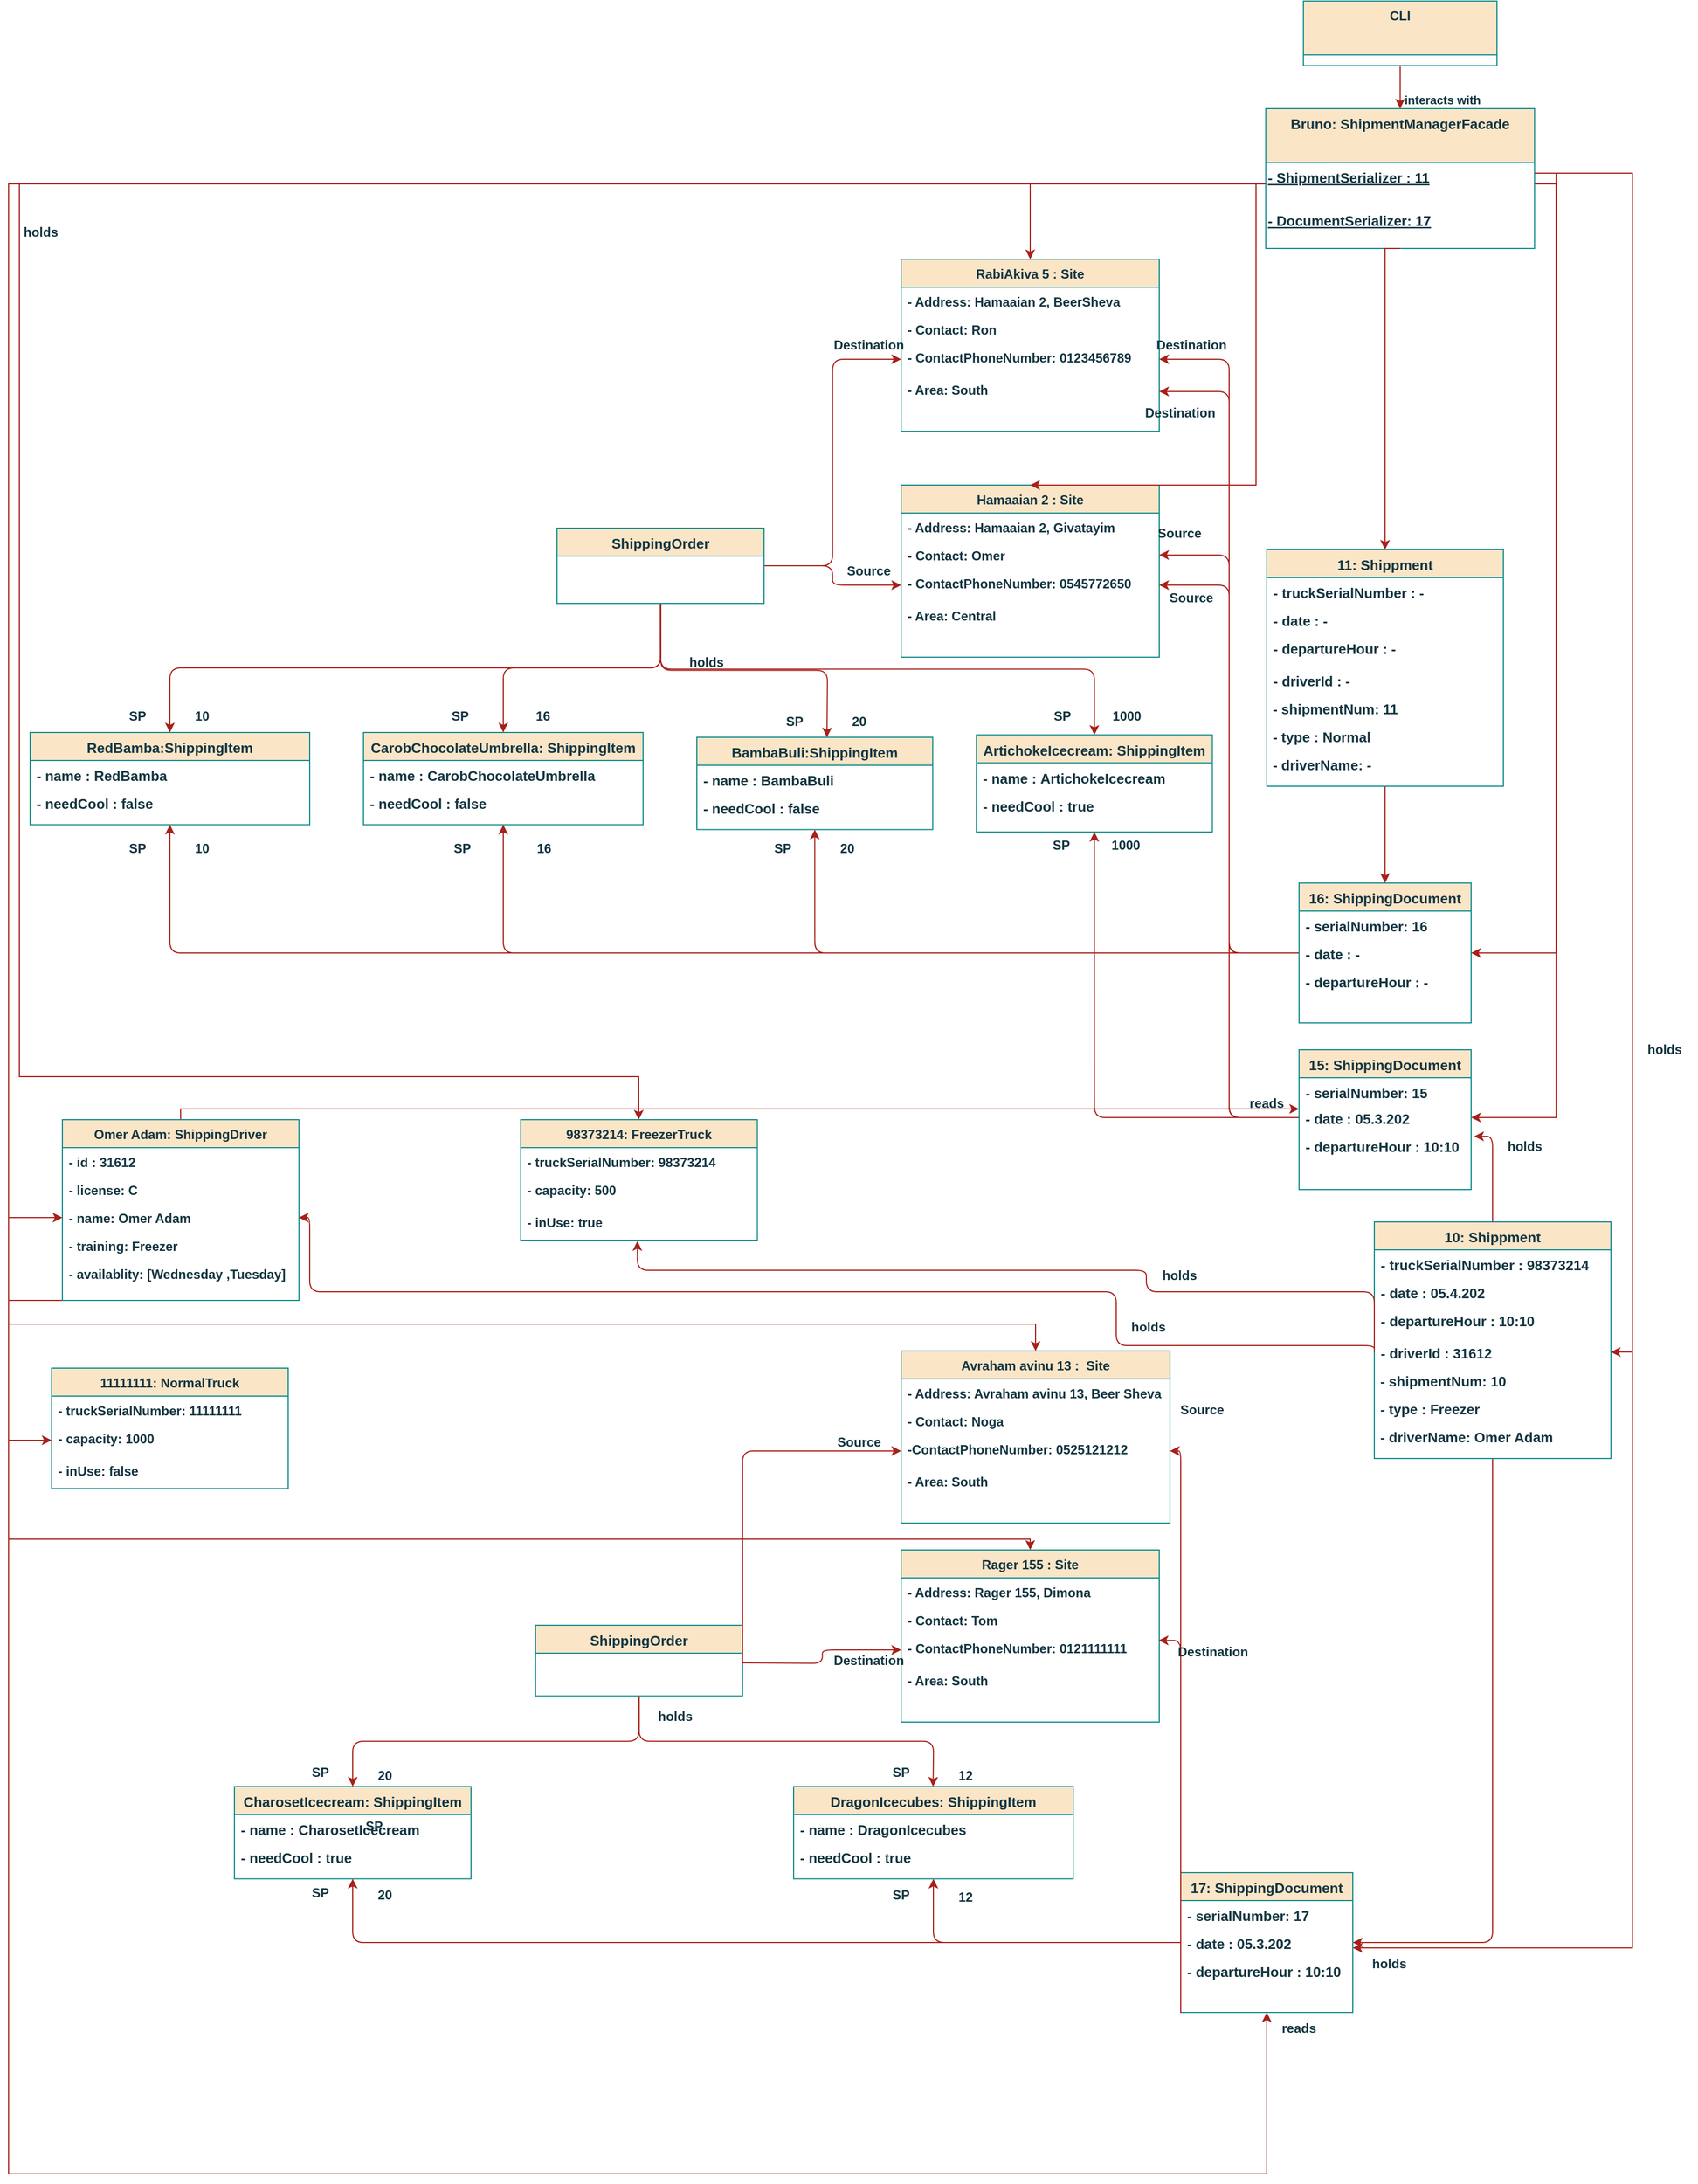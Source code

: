 <mxfile version="21.1.4" type="device">
  <diagram id="C5RBs43oDa-KdzZeNtuy" name="Page-1">
    <mxGraphModel dx="2620" dy="4452" grid="1" gridSize="10" guides="1" tooltips="1" connect="1" arrows="1" fold="1" page="1" pageScale="1" pageWidth="827" pageHeight="1169" math="0" shadow="0">
      <root>
        <mxCell id="WIyWlLk6GJQsqaUBKTNV-0" />
        <mxCell id="WIyWlLk6GJQsqaUBKTNV-1" parent="WIyWlLk6GJQsqaUBKTNV-0" />
        <mxCell id="q5r-BAAe32Tt8XjZLQv0-71" style="edgeStyle=orthogonalEdgeStyle;orthogonalLoop=1;jettySize=auto;html=1;entryX=0.5;entryY=0;entryDx=0;entryDy=0;labelBackgroundColor=none;fontColor=default;rounded=0;strokeColor=#A8201A;fontStyle=1" parent="WIyWlLk6GJQsqaUBKTNV-1" source="q5r-BAAe32Tt8XjZLQv0-2" target="q5r-BAAe32Tt8XjZLQv0-32" edge="1">
          <mxGeometry relative="1" as="geometry" />
        </mxCell>
        <mxCell id="q5r-BAAe32Tt8XjZLQv0-2" value="CLI" style="swimlane;fontStyle=1;align=center;verticalAlign=top;childLayout=stackLayout;horizontal=1;startSize=50;horizontalStack=0;resizeParent=1;resizeLast=0;collapsible=1;marginBottom=0;rounded=0;shadow=0;strokeWidth=1;labelBackgroundColor=none;fillColor=#FAE5C7;strokeColor=#0F8B8D;fontColor=#143642;" parent="WIyWlLk6GJQsqaUBKTNV-1" vertex="1">
          <mxGeometry x="424.05" y="-2440" width="180" height="60" as="geometry">
            <mxRectangle x="130" y="380" width="160" height="26" as="alternateBounds" />
          </mxGeometry>
        </mxCell>
        <mxCell id="q5r-BAAe32Tt8XjZLQv0-5" value="Hamaaian 2 : Site" style="swimlane;fontStyle=1;align=center;verticalAlign=top;childLayout=stackLayout;horizontal=1;startSize=26;horizontalStack=0;resizeParent=1;resizeLast=0;collapsible=1;marginBottom=0;rounded=0;shadow=0;strokeWidth=1;labelBackgroundColor=none;fillColor=#FAE5C7;strokeColor=#0F8B8D;fontColor=#143642;" parent="WIyWlLk6GJQsqaUBKTNV-1" vertex="1">
          <mxGeometry x="50" y="-1990" width="240" height="160" as="geometry">
            <mxRectangle x="130" y="380" width="160" height="26" as="alternateBounds" />
          </mxGeometry>
        </mxCell>
        <mxCell id="q5r-BAAe32Tt8XjZLQv0-6" value="- Address: Hamaaian 2, Givatayim" style="text;align=left;verticalAlign=top;spacingLeft=4;spacingRight=4;overflow=hidden;rotatable=0;points=[[0,0.5],[1,0.5]];portConstraint=eastwest;labelBackgroundColor=none;rounded=0;fontStyle=1;fontColor=#143642;" parent="q5r-BAAe32Tt8XjZLQv0-5" vertex="1">
          <mxGeometry y="26" width="240" height="26" as="geometry" />
        </mxCell>
        <mxCell id="q5r-BAAe32Tt8XjZLQv0-7" value="- Contact: Omer" style="text;align=left;verticalAlign=top;spacingLeft=4;spacingRight=4;overflow=hidden;rotatable=0;points=[[0,0.5],[1,0.5]];portConstraint=eastwest;labelBackgroundColor=none;rounded=0;fontStyle=1;fontColor=#143642;" parent="q5r-BAAe32Tt8XjZLQv0-5" vertex="1">
          <mxGeometry y="52" width="240" height="26" as="geometry" />
        </mxCell>
        <mxCell id="q5r-BAAe32Tt8XjZLQv0-8" value="- ContactPhoneNumber: 0545772650" style="text;align=left;verticalAlign=top;spacingLeft=4;spacingRight=4;overflow=hidden;rotatable=0;points=[[0,0.5],[1,0.5]];portConstraint=eastwest;labelBackgroundColor=none;rounded=0;fontStyle=1;fontColor=#143642;" parent="q5r-BAAe32Tt8XjZLQv0-5" vertex="1">
          <mxGeometry y="78" width="240" height="30" as="geometry" />
        </mxCell>
        <mxCell id="q5r-BAAe32Tt8XjZLQv0-9" value="- Area: Central" style="text;align=left;verticalAlign=top;spacingLeft=4;spacingRight=4;overflow=hidden;rotatable=0;points=[[0,0.5],[1,0.5]];portConstraint=eastwest;labelBackgroundColor=none;rounded=0;fontStyle=1;fontColor=#143642;" parent="q5r-BAAe32Tt8XjZLQv0-5" vertex="1">
          <mxGeometry y="108" width="240" height="30" as="geometry" />
        </mxCell>
        <mxCell id="q5r-BAAe32Tt8XjZLQv0-10" value="Avraham avinu 13 :  Site" style="swimlane;fontStyle=1;align=center;verticalAlign=top;childLayout=stackLayout;horizontal=1;startSize=26;horizontalStack=0;resizeParent=1;resizeLast=0;collapsible=1;marginBottom=0;rounded=0;shadow=0;strokeWidth=1;labelBackgroundColor=none;fillColor=#FAE5C7;strokeColor=#0F8B8D;fontColor=#143642;" parent="WIyWlLk6GJQsqaUBKTNV-1" vertex="1">
          <mxGeometry x="50" y="-1185" width="250" height="160" as="geometry">
            <mxRectangle x="130" y="380" width="160" height="26" as="alternateBounds" />
          </mxGeometry>
        </mxCell>
        <mxCell id="q5r-BAAe32Tt8XjZLQv0-11" value="- Address: Avraham avinu 13, Beer Sheva" style="text;align=left;verticalAlign=top;spacingLeft=4;spacingRight=4;overflow=hidden;rotatable=0;points=[[0,0.5],[1,0.5]];portConstraint=eastwest;labelBackgroundColor=none;rounded=0;fontStyle=1;fontColor=#143642;" parent="q5r-BAAe32Tt8XjZLQv0-10" vertex="1">
          <mxGeometry y="26" width="250" height="26" as="geometry" />
        </mxCell>
        <mxCell id="q5r-BAAe32Tt8XjZLQv0-12" value="- Contact: Noga" style="text;align=left;verticalAlign=top;spacingLeft=4;spacingRight=4;overflow=hidden;rotatable=0;points=[[0,0.5],[1,0.5]];portConstraint=eastwest;labelBackgroundColor=none;rounded=0;fontStyle=1;fontColor=#143642;" parent="q5r-BAAe32Tt8XjZLQv0-10" vertex="1">
          <mxGeometry y="52" width="250" height="26" as="geometry" />
        </mxCell>
        <mxCell id="q5r-BAAe32Tt8XjZLQv0-13" value="-ContactPhoneNumber: 0525121212" style="text;align=left;verticalAlign=top;spacingLeft=4;spacingRight=4;overflow=hidden;rotatable=0;points=[[0,0.5],[1,0.5]];portConstraint=eastwest;labelBackgroundColor=none;rounded=0;fontStyle=1;fontSize=12;fontColor=#143642;" parent="q5r-BAAe32Tt8XjZLQv0-10" vertex="1">
          <mxGeometry y="78" width="250" height="30" as="geometry" />
        </mxCell>
        <mxCell id="q5r-BAAe32Tt8XjZLQv0-14" value="- Area: South" style="text;align=left;verticalAlign=top;spacingLeft=4;spacingRight=4;overflow=hidden;rotatable=0;points=[[0,0.5],[1,0.5]];portConstraint=eastwest;labelBackgroundColor=none;rounded=0;fontStyle=1;fontColor=#143642;" parent="q5r-BAAe32Tt8XjZLQv0-10" vertex="1">
          <mxGeometry y="108" width="250" height="30" as="geometry" />
        </mxCell>
        <mxCell id="q5r-BAAe32Tt8XjZLQv0-20" value="98373214: FreezerTruck" style="swimlane;fontStyle=1;align=center;verticalAlign=top;childLayout=stackLayout;horizontal=1;startSize=26;horizontalStack=0;resizeParent=1;resizeLast=0;collapsible=1;marginBottom=0;rounded=0;shadow=0;strokeWidth=1;labelBackgroundColor=none;fontSize=12;fillColor=#FAE5C7;strokeColor=#0F8B8D;fontColor=#143642;" parent="WIyWlLk6GJQsqaUBKTNV-1" vertex="1">
          <mxGeometry x="-303.75" y="-1400" width="220" height="112" as="geometry">
            <mxRectangle y="515" width="160" height="26" as="alternateBounds" />
          </mxGeometry>
        </mxCell>
        <mxCell id="q5r-BAAe32Tt8XjZLQv0-21" value="- truckSerialNumber: 98373214" style="text;align=left;verticalAlign=top;spacingLeft=4;spacingRight=4;overflow=hidden;rotatable=0;points=[[0,0.5],[1,0.5]];portConstraint=eastwest;labelBackgroundColor=none;rounded=0;fontStyle=1;fontSize=12;fontColor=#143642;" parent="q5r-BAAe32Tt8XjZLQv0-20" vertex="1">
          <mxGeometry y="26" width="220" height="26" as="geometry" />
        </mxCell>
        <mxCell id="q5r-BAAe32Tt8XjZLQv0-22" value="- capacity: 500" style="text;align=left;verticalAlign=top;spacingLeft=4;spacingRight=4;overflow=hidden;rotatable=0;points=[[0,0.5],[1,0.5]];portConstraint=eastwest;labelBackgroundColor=none;rounded=0;fontStyle=1;fontSize=12;fontColor=#143642;" parent="q5r-BAAe32Tt8XjZLQv0-20" vertex="1">
          <mxGeometry y="52" width="220" height="30" as="geometry" />
        </mxCell>
        <mxCell id="q5r-BAAe32Tt8XjZLQv0-23" value="- inUse: true" style="text;align=left;verticalAlign=top;spacingLeft=4;spacingRight=4;overflow=hidden;rotatable=0;points=[[0,0.5],[1,0.5]];portConstraint=eastwest;labelBackgroundColor=none;rounded=0;fontStyle=1;fontSize=12;fontColor=#143642;" parent="q5r-BAAe32Tt8XjZLQv0-20" vertex="1">
          <mxGeometry y="82" width="220" height="30" as="geometry" />
        </mxCell>
        <mxCell id="q5r-BAAe32Tt8XjZLQv0-32" value="Bruno: ShipmentManagerFacade" style="swimlane;fontStyle=1;align=center;verticalAlign=top;childLayout=stackLayout;horizontal=1;startSize=50;horizontalStack=0;resizeParent=1;resizeLast=0;collapsible=1;marginBottom=0;rounded=0;shadow=0;strokeWidth=1;labelBackgroundColor=none;fontSize=13;fillColor=#FAE5C7;strokeColor=#0F8B8D;fontColor=#143642;" parent="WIyWlLk6GJQsqaUBKTNV-1" vertex="1">
          <mxGeometry x="389.05" y="-2340" width="250" height="130" as="geometry">
            <mxRectangle x="130" y="380" width="160" height="26" as="alternateBounds" />
          </mxGeometry>
        </mxCell>
        <mxCell id="q5r-BAAe32Tt8XjZLQv0-33" value="- ShipmentSerializer : 11" style="text;labelBackgroundColor=none;rounded=0;fontStyle=5;fontSize=13;horizontal=1;fontColor=#143642;" parent="q5r-BAAe32Tt8XjZLQv0-32" vertex="1">
          <mxGeometry y="50" width="250" height="40" as="geometry" />
        </mxCell>
        <mxCell id="q5r-BAAe32Tt8XjZLQv0-34" value="- DocumentSerializer: 17" style="text;labelBackgroundColor=none;rounded=0;fontStyle=5;fontSize=13;horizontal=1;fontColor=#143642;" parent="q5r-BAAe32Tt8XjZLQv0-32" vertex="1">
          <mxGeometry y="90" width="250" height="40" as="geometry" />
        </mxCell>
        <mxCell id="q5r-BAAe32Tt8XjZLQv0-60" value="16: ShippingDocument" style="swimlane;fontStyle=1;align=center;verticalAlign=top;childLayout=stackLayout;horizontal=1;startSize=26;horizontalStack=0;resizeParent=1;resizeLast=0;collapsible=1;marginBottom=0;rounded=0;shadow=0;strokeWidth=1;labelBackgroundColor=none;fontSize=13;fillColor=#FAE5C7;strokeColor=#0F8B8D;fontColor=#143642;" parent="WIyWlLk6GJQsqaUBKTNV-1" vertex="1">
          <mxGeometry x="420" y="-1620" width="160" height="130" as="geometry">
            <mxRectangle x="130" y="380" width="160" height="26" as="alternateBounds" />
          </mxGeometry>
        </mxCell>
        <mxCell id="q5r-BAAe32Tt8XjZLQv0-61" value="- serialNumber: 16" style="text;align=left;verticalAlign=top;spacingLeft=4;spacingRight=4;overflow=hidden;rotatable=0;points=[[0,0.5],[1,0.5]];portConstraint=eastwest;labelBackgroundColor=none;rounded=0;fontStyle=1;fontSize=13;horizontal=1;fontColor=#143642;" parent="q5r-BAAe32Tt8XjZLQv0-60" vertex="1">
          <mxGeometry y="26" width="160" height="26" as="geometry" />
        </mxCell>
        <mxCell id="q5r-BAAe32Tt8XjZLQv0-62" value="- date : -" style="text;align=left;verticalAlign=top;spacingLeft=4;spacingRight=4;overflow=hidden;rotatable=0;points=[[0,0.5],[1,0.5]];portConstraint=eastwest;labelBackgroundColor=none;rounded=0;fontStyle=1;fontSize=13;horizontal=1;fontColor=#143642;" parent="q5r-BAAe32Tt8XjZLQv0-60" vertex="1">
          <mxGeometry y="52" width="160" height="26" as="geometry" />
        </mxCell>
        <mxCell id="q5r-BAAe32Tt8XjZLQv0-63" value="- departureHour : -" style="text;align=left;verticalAlign=top;spacingLeft=4;spacingRight=4;overflow=hidden;rotatable=0;points=[[0,0.5],[1,0.5]];portConstraint=eastwest;labelBackgroundColor=none;rounded=0;fontStyle=1;fontSize=13;horizontal=1;fontColor=#143642;" parent="q5r-BAAe32Tt8XjZLQv0-60" vertex="1">
          <mxGeometry y="78" width="160" height="26" as="geometry" />
        </mxCell>
        <mxCell id="q5r-BAAe32Tt8XjZLQv0-115" value="interacts with" style="edgeLabel;resizable=0;html=1;align=right;verticalAlign=bottom;labelBackgroundColor=none;rounded=0;fontColor=#143642;fontStyle=1" parent="WIyWlLk6GJQsqaUBKTNV-1" connectable="0" vertex="1">
          <mxGeometry x="589.05" y="-2340.0" as="geometry" />
        </mxCell>
        <mxCell id="EdTaeyGL8FUxiMYROmDw-70" style="edgeStyle=orthogonalEdgeStyle;orthogonalLoop=1;jettySize=auto;html=1;exitX=0.5;exitY=1;exitDx=0;exitDy=0;labelBackgroundColor=none;fontColor=default;strokeColor=#A8201A;fontStyle=1" edge="1" parent="WIyWlLk6GJQsqaUBKTNV-1" source="EdTaeyGL8FUxiMYROmDw-0" target="EdTaeyGL8FUxiMYROmDw-41">
          <mxGeometry relative="1" as="geometry" />
        </mxCell>
        <mxCell id="EdTaeyGL8FUxiMYROmDw-72" style="edgeStyle=orthogonalEdgeStyle;orthogonalLoop=1;jettySize=auto;html=1;exitX=0.5;exitY=1;exitDx=0;exitDy=0;labelBackgroundColor=none;fontColor=default;strokeColor=#A8201A;fontStyle=1" edge="1" parent="WIyWlLk6GJQsqaUBKTNV-1" source="EdTaeyGL8FUxiMYROmDw-0">
          <mxGeometry relative="1" as="geometry">
            <mxPoint x="79.7" y="-780" as="targetPoint" />
          </mxGeometry>
        </mxCell>
        <mxCell id="EdTaeyGL8FUxiMYROmDw-0" value="ShippingOrder" style="swimlane;fontStyle=1;align=center;verticalAlign=top;childLayout=stackLayout;horizontal=1;startSize=26;horizontalStack=0;resizeParent=1;resizeLast=0;collapsible=1;marginBottom=0;rounded=0;shadow=0;strokeWidth=1;labelBackgroundColor=none;fontSize=13;fillColor=#FAE5C7;strokeColor=#0F8B8D;fontColor=#143642;" vertex="1" parent="WIyWlLk6GJQsqaUBKTNV-1">
          <mxGeometry x="-290" y="-930" width="192.5" height="65.75" as="geometry">
            <mxRectangle x="130" y="380" width="160" height="26" as="alternateBounds" />
          </mxGeometry>
        </mxCell>
        <mxCell id="EdTaeyGL8FUxiMYROmDw-73" style="edgeStyle=orthogonalEdgeStyle;orthogonalLoop=1;jettySize=auto;html=1;exitX=0.5;exitY=1;exitDx=0;exitDy=0;labelBackgroundColor=none;fontColor=default;strokeColor=#A8201A;fontStyle=1" edge="1" parent="WIyWlLk6GJQsqaUBKTNV-1" source="EdTaeyGL8FUxiMYROmDw-1" target="EdTaeyGL8FUxiMYROmDw-53">
          <mxGeometry relative="1" as="geometry">
            <Array as="points">
              <mxPoint x="-174" y="-1820" />
              <mxPoint x="-630" y="-1820" />
            </Array>
          </mxGeometry>
        </mxCell>
        <mxCell id="EdTaeyGL8FUxiMYROmDw-74" style="edgeStyle=orthogonalEdgeStyle;orthogonalLoop=1;jettySize=auto;html=1;exitX=0.5;exitY=1;exitDx=0;exitDy=0;entryX=0.5;entryY=0;entryDx=0;entryDy=0;labelBackgroundColor=none;fontColor=default;strokeColor=#A8201A;fontStyle=1" edge="1" parent="WIyWlLk6GJQsqaUBKTNV-1" source="EdTaeyGL8FUxiMYROmDw-1" target="EdTaeyGL8FUxiMYROmDw-47">
          <mxGeometry relative="1" as="geometry" />
        </mxCell>
        <mxCell id="EdTaeyGL8FUxiMYROmDw-75" style="edgeStyle=orthogonalEdgeStyle;orthogonalLoop=1;jettySize=auto;html=1;exitX=0.5;exitY=1;exitDx=0;exitDy=0;labelBackgroundColor=none;fontColor=default;strokeColor=#A8201A;fontStyle=1" edge="1" parent="WIyWlLk6GJQsqaUBKTNV-1" source="EdTaeyGL8FUxiMYROmDw-1">
          <mxGeometry relative="1" as="geometry">
            <mxPoint x="-19" y="-1755.5" as="targetPoint" />
          </mxGeometry>
        </mxCell>
        <mxCell id="EdTaeyGL8FUxiMYROmDw-86" style="edgeStyle=orthogonalEdgeStyle;orthogonalLoop=1;jettySize=auto;html=1;exitX=0.5;exitY=1;exitDx=0;exitDy=0;labelBackgroundColor=none;fontColor=default;strokeColor=#A8201A;fontStyle=1" edge="1" parent="WIyWlLk6GJQsqaUBKTNV-1" source="EdTaeyGL8FUxiMYROmDw-1" target="EdTaeyGL8FUxiMYROmDw-83">
          <mxGeometry relative="1" as="geometry" />
        </mxCell>
        <mxCell id="EdTaeyGL8FUxiMYROmDw-107" style="edgeStyle=orthogonalEdgeStyle;orthogonalLoop=1;jettySize=auto;html=1;exitX=1;exitY=0.5;exitDx=0;exitDy=0;entryX=0;entryY=0.5;entryDx=0;entryDy=0;labelBackgroundColor=none;fontColor=default;strokeColor=#A8201A;fontStyle=1" edge="1" parent="WIyWlLk6GJQsqaUBKTNV-1" source="EdTaeyGL8FUxiMYROmDw-1" target="EdTaeyGL8FUxiMYROmDw-21">
          <mxGeometry relative="1" as="geometry" />
        </mxCell>
        <mxCell id="EdTaeyGL8FUxiMYROmDw-108" style="edgeStyle=orthogonalEdgeStyle;orthogonalLoop=1;jettySize=auto;html=1;exitX=1;exitY=0.5;exitDx=0;exitDy=0;entryX=0;entryY=0.5;entryDx=0;entryDy=0;labelBackgroundColor=none;fontColor=default;strokeColor=#A8201A;fontStyle=1" edge="1" parent="WIyWlLk6GJQsqaUBKTNV-1" source="EdTaeyGL8FUxiMYROmDw-1" target="q5r-BAAe32Tt8XjZLQv0-8">
          <mxGeometry relative="1" as="geometry" />
        </mxCell>
        <mxCell id="EdTaeyGL8FUxiMYROmDw-1" value="ShippingOrder" style="swimlane;fontStyle=1;align=center;verticalAlign=top;childLayout=stackLayout;horizontal=1;startSize=26;horizontalStack=0;resizeParent=1;resizeLast=0;collapsible=1;marginBottom=0;rounded=0;shadow=0;strokeWidth=1;labelBackgroundColor=none;fontSize=13;fillColor=#FAE5C7;strokeColor=#0F8B8D;fontColor=#143642;" vertex="1" parent="WIyWlLk6GJQsqaUBKTNV-1">
          <mxGeometry x="-270" y="-1950" width="192.5" height="70" as="geometry">
            <mxRectangle x="130" y="380" width="160" height="26" as="alternateBounds" />
          </mxGeometry>
        </mxCell>
        <mxCell id="EdTaeyGL8FUxiMYROmDw-179" style="edgeStyle=orthogonalEdgeStyle;orthogonalLoop=1;jettySize=auto;html=1;exitX=0.5;exitY=0;exitDx=0;exitDy=0;entryX=1.018;entryY=0.172;entryDx=0;entryDy=0;entryPerimeter=0;labelBackgroundColor=none;fontColor=default;strokeColor=#A8201A;fontStyle=1" edge="1" parent="WIyWlLk6GJQsqaUBKTNV-1" source="EdTaeyGL8FUxiMYROmDw-2" target="EdTaeyGL8FUxiMYROmDw-13">
          <mxGeometry relative="1" as="geometry" />
        </mxCell>
        <mxCell id="EdTaeyGL8FUxiMYROmDw-181" style="edgeStyle=orthogonalEdgeStyle;orthogonalLoop=1;jettySize=auto;html=1;entryX=1;entryY=0.5;entryDx=0;entryDy=0;labelBackgroundColor=none;fontColor=default;strokeColor=#A8201A;fontStyle=1" edge="1" parent="WIyWlLk6GJQsqaUBKTNV-1" source="EdTaeyGL8FUxiMYROmDw-2" target="EdTaeyGL8FUxiMYROmDw-16">
          <mxGeometry relative="1" as="geometry" />
        </mxCell>
        <mxCell id="EdTaeyGL8FUxiMYROmDw-2" value="10: Shippment" style="swimlane;fontStyle=1;align=center;verticalAlign=top;childLayout=stackLayout;horizontal=1;startSize=26;horizontalStack=0;resizeParent=1;resizeLast=0;collapsible=1;marginBottom=0;rounded=0;shadow=0;strokeWidth=1;labelBackgroundColor=none;fontSize=13;fillColor=#FAE5C7;strokeColor=#0F8B8D;fontColor=#143642;" vertex="1" parent="WIyWlLk6GJQsqaUBKTNV-1">
          <mxGeometry x="490" y="-1305" width="220" height="220" as="geometry">
            <mxRectangle x="130" y="380" width="160" height="26" as="alternateBounds" />
          </mxGeometry>
        </mxCell>
        <mxCell id="EdTaeyGL8FUxiMYROmDw-3" value="- truckSerialNumber : 98373214" style="text;align=left;verticalAlign=top;spacingLeft=4;spacingRight=4;overflow=hidden;rotatable=0;points=[[0,0.5],[1,0.5]];portConstraint=eastwest;labelBackgroundColor=none;rounded=0;fontStyle=1;fontSize=13;horizontal=1;fontColor=#143642;" vertex="1" parent="EdTaeyGL8FUxiMYROmDw-2">
          <mxGeometry y="26" width="220" height="26" as="geometry" />
        </mxCell>
        <mxCell id="EdTaeyGL8FUxiMYROmDw-4" value="- date : 05.4.202" style="text;align=left;verticalAlign=top;spacingLeft=4;spacingRight=4;overflow=hidden;rotatable=0;points=[[0,0.5],[1,0.5]];portConstraint=eastwest;labelBackgroundColor=none;rounded=0;fontStyle=1;fontSize=13;horizontal=1;fontColor=#143642;" vertex="1" parent="EdTaeyGL8FUxiMYROmDw-2">
          <mxGeometry y="52" width="220" height="26" as="geometry" />
        </mxCell>
        <mxCell id="EdTaeyGL8FUxiMYROmDw-5" value="- departureHour : 10:10" style="text;align=left;verticalAlign=top;spacingLeft=4;spacingRight=4;overflow=hidden;rotatable=0;points=[[0,0.5],[1,0.5]];portConstraint=eastwest;labelBackgroundColor=none;rounded=0;fontStyle=1;fontSize=13;horizontal=1;fontColor=#143642;" vertex="1" parent="EdTaeyGL8FUxiMYROmDw-2">
          <mxGeometry y="78" width="220" height="30" as="geometry" />
        </mxCell>
        <mxCell id="EdTaeyGL8FUxiMYROmDw-6" value="- driverId : 31612" style="text;align=left;verticalAlign=top;spacingLeft=4;spacingRight=4;overflow=hidden;rotatable=0;points=[[0,0.5],[1,0.5]];portConstraint=eastwest;labelBackgroundColor=none;rounded=0;fontStyle=1;fontSize=13;horizontal=1;fontColor=#143642;" vertex="1" parent="EdTaeyGL8FUxiMYROmDw-2">
          <mxGeometry y="108" width="220" height="26" as="geometry" />
        </mxCell>
        <mxCell id="EdTaeyGL8FUxiMYROmDw-7" value=" - shipmentNum: 10&#xa;" style="text;labelBackgroundColor=none;rounded=0;fontStyle=1;fontSize=13;horizontal=1;fontColor=#143642;" vertex="1" parent="EdTaeyGL8FUxiMYROmDw-2">
          <mxGeometry y="134" width="220" height="26" as="geometry" />
        </mxCell>
        <mxCell id="EdTaeyGL8FUxiMYROmDw-8" value=" - type : Freezer" style="text;labelBackgroundColor=none;rounded=0;fontStyle=1;fontSize=13;horizontal=1;fontColor=#143642;" vertex="1" parent="EdTaeyGL8FUxiMYROmDw-2">
          <mxGeometry y="160" width="220" height="26" as="geometry" />
        </mxCell>
        <mxCell id="EdTaeyGL8FUxiMYROmDw-9" value=" - driverName: Omer Adam" style="text;labelBackgroundColor=none;rounded=0;fontStyle=1;fontSize=13;horizontal=1;fontColor=#143642;" vertex="1" parent="EdTaeyGL8FUxiMYROmDw-2">
          <mxGeometry y="186" width="220" height="26" as="geometry" />
        </mxCell>
        <mxCell id="EdTaeyGL8FUxiMYROmDw-10" value="15: ShippingDocument" style="swimlane;fontStyle=1;align=center;verticalAlign=top;childLayout=stackLayout;horizontal=1;startSize=26;horizontalStack=0;resizeParent=1;resizeLast=0;collapsible=1;marginBottom=0;rounded=0;shadow=0;strokeWidth=1;labelBackgroundColor=none;fontSize=13;fillColor=#FAE5C7;strokeColor=#0F8B8D;fontColor=#143642;" vertex="1" parent="WIyWlLk6GJQsqaUBKTNV-1">
          <mxGeometry x="420" y="-1465" width="160" height="130" as="geometry">
            <mxRectangle x="130" y="380" width="160" height="26" as="alternateBounds" />
          </mxGeometry>
        </mxCell>
        <mxCell id="EdTaeyGL8FUxiMYROmDw-11" value="- serialNumber: 15" style="text;align=left;verticalAlign=top;spacingLeft=4;spacingRight=4;overflow=hidden;rotatable=0;points=[[0,0.5],[1,0.5]];portConstraint=eastwest;labelBackgroundColor=none;rounded=0;fontStyle=1;fontSize=13;horizontal=1;fontColor=#143642;" vertex="1" parent="EdTaeyGL8FUxiMYROmDw-10">
          <mxGeometry y="26" width="160" height="24" as="geometry" />
        </mxCell>
        <mxCell id="EdTaeyGL8FUxiMYROmDw-12" value="- date : 05.3.202" style="text;align=left;verticalAlign=top;spacingLeft=4;spacingRight=4;overflow=hidden;rotatable=0;points=[[0,0.5],[1,0.5]];portConstraint=eastwest;labelBackgroundColor=none;rounded=0;fontStyle=1;fontSize=13;horizontal=1;fontColor=#143642;" vertex="1" parent="EdTaeyGL8FUxiMYROmDw-10">
          <mxGeometry y="50" width="160" height="26" as="geometry" />
        </mxCell>
        <mxCell id="EdTaeyGL8FUxiMYROmDw-13" value="- departureHour : 10:10" style="text;align=left;verticalAlign=top;spacingLeft=4;spacingRight=4;overflow=hidden;rotatable=0;points=[[0,0.5],[1,0.5]];portConstraint=eastwest;labelBackgroundColor=none;rounded=0;fontStyle=1;fontSize=13;horizontal=1;fontColor=#143642;" vertex="1" parent="EdTaeyGL8FUxiMYROmDw-10">
          <mxGeometry y="76" width="160" height="26" as="geometry" />
        </mxCell>
        <mxCell id="EdTaeyGL8FUxiMYROmDw-14" value="17: ShippingDocument" style="swimlane;fontStyle=1;align=center;verticalAlign=top;childLayout=stackLayout;horizontal=1;startSize=26;horizontalStack=0;resizeParent=1;resizeLast=0;collapsible=1;marginBottom=0;rounded=0;shadow=0;strokeWidth=1;labelBackgroundColor=none;fontSize=13;fillColor=#FAE5C7;strokeColor=#0F8B8D;fontColor=#143642;" vertex="1" parent="WIyWlLk6GJQsqaUBKTNV-1">
          <mxGeometry x="310" y="-700" width="160" height="130" as="geometry">
            <mxRectangle x="130" y="380" width="160" height="26" as="alternateBounds" />
          </mxGeometry>
        </mxCell>
        <mxCell id="EdTaeyGL8FUxiMYROmDw-15" value="- serialNumber: 17" style="text;align=left;verticalAlign=top;spacingLeft=4;spacingRight=4;overflow=hidden;rotatable=0;points=[[0,0.5],[1,0.5]];portConstraint=eastwest;labelBackgroundColor=none;rounded=0;fontStyle=1;fontSize=13;horizontal=1;fontColor=#143642;" vertex="1" parent="EdTaeyGL8FUxiMYROmDw-14">
          <mxGeometry y="26" width="160" height="26" as="geometry" />
        </mxCell>
        <mxCell id="EdTaeyGL8FUxiMYROmDw-16" value="- date : 05.3.202" style="text;align=left;verticalAlign=top;spacingLeft=4;spacingRight=4;overflow=hidden;rotatable=0;points=[[0,0.5],[1,0.5]];portConstraint=eastwest;labelBackgroundColor=none;rounded=0;fontStyle=1;fontSize=13;horizontal=1;fontColor=#143642;" vertex="1" parent="EdTaeyGL8FUxiMYROmDw-14">
          <mxGeometry y="52" width="160" height="26" as="geometry" />
        </mxCell>
        <mxCell id="EdTaeyGL8FUxiMYROmDw-17" value="- departureHour : 10:10" style="text;align=left;verticalAlign=top;spacingLeft=4;spacingRight=4;overflow=hidden;rotatable=0;points=[[0,0.5],[1,0.5]];portConstraint=eastwest;labelBackgroundColor=none;rounded=0;fontStyle=1;fontSize=13;horizontal=1;fontColor=#143642;" vertex="1" parent="EdTaeyGL8FUxiMYROmDw-14">
          <mxGeometry y="78" width="160" height="26" as="geometry" />
        </mxCell>
        <mxCell id="EdTaeyGL8FUxiMYROmDw-18" value="RabiAkiva 5 : Site" style="swimlane;fontStyle=1;align=center;verticalAlign=top;childLayout=stackLayout;horizontal=1;startSize=26;horizontalStack=0;resizeParent=1;resizeLast=0;collapsible=1;marginBottom=0;rounded=0;shadow=0;strokeWidth=1;labelBackgroundColor=none;fillColor=#FAE5C7;strokeColor=#0F8B8D;fontColor=#143642;" vertex="1" parent="WIyWlLk6GJQsqaUBKTNV-1">
          <mxGeometry x="50" y="-2200" width="240" height="160" as="geometry">
            <mxRectangle x="130" y="380" width="160" height="26" as="alternateBounds" />
          </mxGeometry>
        </mxCell>
        <mxCell id="EdTaeyGL8FUxiMYROmDw-19" value="- Address: Hamaaian 2, BeerSheva" style="text;align=left;verticalAlign=top;spacingLeft=4;spacingRight=4;overflow=hidden;rotatable=0;points=[[0,0.5],[1,0.5]];portConstraint=eastwest;labelBackgroundColor=none;rounded=0;fontStyle=1;fontColor=#143642;" vertex="1" parent="EdTaeyGL8FUxiMYROmDw-18">
          <mxGeometry y="26" width="240" height="26" as="geometry" />
        </mxCell>
        <mxCell id="EdTaeyGL8FUxiMYROmDw-20" value="- Contact: Ron" style="text;align=left;verticalAlign=top;spacingLeft=4;spacingRight=4;overflow=hidden;rotatable=0;points=[[0,0.5],[1,0.5]];portConstraint=eastwest;labelBackgroundColor=none;rounded=0;fontStyle=1;fontColor=#143642;" vertex="1" parent="EdTaeyGL8FUxiMYROmDw-18">
          <mxGeometry y="52" width="240" height="26" as="geometry" />
        </mxCell>
        <mxCell id="EdTaeyGL8FUxiMYROmDw-21" value="- ContactPhoneNumber: 0123456789" style="text;align=left;verticalAlign=top;spacingLeft=4;spacingRight=4;overflow=hidden;rotatable=0;points=[[0,0.5],[1,0.5]];portConstraint=eastwest;labelBackgroundColor=none;rounded=0;fontStyle=1;fontColor=#143642;" vertex="1" parent="EdTaeyGL8FUxiMYROmDw-18">
          <mxGeometry y="78" width="240" height="30" as="geometry" />
        </mxCell>
        <mxCell id="EdTaeyGL8FUxiMYROmDw-22" value="- Area: South" style="text;align=left;verticalAlign=top;spacingLeft=4;spacingRight=4;overflow=hidden;rotatable=0;points=[[0,0.5],[1,0.5]];portConstraint=eastwest;labelBackgroundColor=none;rounded=0;fontStyle=1;fontColor=#143642;" vertex="1" parent="EdTaeyGL8FUxiMYROmDw-18">
          <mxGeometry y="108" width="240" height="30" as="geometry" />
        </mxCell>
        <mxCell id="EdTaeyGL8FUxiMYROmDw-23" value="Rager 155 : Site" style="swimlane;fontStyle=1;align=center;verticalAlign=top;childLayout=stackLayout;horizontal=1;startSize=26;horizontalStack=0;resizeParent=1;resizeLast=0;collapsible=1;marginBottom=0;rounded=0;shadow=0;strokeWidth=1;labelBackgroundColor=none;fillColor=#FAE5C7;strokeColor=#0F8B8D;fontColor=#143642;" vertex="1" parent="WIyWlLk6GJQsqaUBKTNV-1">
          <mxGeometry x="50" y="-1000" width="240" height="160" as="geometry">
            <mxRectangle x="130" y="380" width="160" height="26" as="alternateBounds" />
          </mxGeometry>
        </mxCell>
        <mxCell id="EdTaeyGL8FUxiMYROmDw-24" value="- Address: Rager 155, Dimona" style="text;align=left;verticalAlign=top;spacingLeft=4;spacingRight=4;overflow=hidden;rotatable=0;points=[[0,0.5],[1,0.5]];portConstraint=eastwest;labelBackgroundColor=none;rounded=0;fontStyle=1;fontColor=#143642;" vertex="1" parent="EdTaeyGL8FUxiMYROmDw-23">
          <mxGeometry y="26" width="240" height="26" as="geometry" />
        </mxCell>
        <mxCell id="EdTaeyGL8FUxiMYROmDw-25" value="- Contact: Tom" style="text;align=left;verticalAlign=top;spacingLeft=4;spacingRight=4;overflow=hidden;rotatable=0;points=[[0,0.5],[1,0.5]];portConstraint=eastwest;labelBackgroundColor=none;rounded=0;fontStyle=1;fontColor=#143642;" vertex="1" parent="EdTaeyGL8FUxiMYROmDw-23">
          <mxGeometry y="52" width="240" height="26" as="geometry" />
        </mxCell>
        <mxCell id="EdTaeyGL8FUxiMYROmDw-26" value="- ContactPhoneNumber: 0121111111" style="text;align=left;verticalAlign=top;spacingLeft=4;spacingRight=4;overflow=hidden;rotatable=0;points=[[0,0.5],[1,0.5]];portConstraint=eastwest;labelBackgroundColor=none;rounded=0;fontStyle=1;fontColor=#143642;" vertex="1" parent="EdTaeyGL8FUxiMYROmDw-23">
          <mxGeometry y="78" width="240" height="30" as="geometry" />
        </mxCell>
        <mxCell id="EdTaeyGL8FUxiMYROmDw-27" value="- Area: South" style="text;align=left;verticalAlign=top;spacingLeft=4;spacingRight=4;overflow=hidden;rotatable=0;points=[[0,0.5],[1,0.5]];portConstraint=eastwest;labelBackgroundColor=none;rounded=0;fontStyle=1;fontColor=#143642;" vertex="1" parent="EdTaeyGL8FUxiMYROmDw-23">
          <mxGeometry y="108" width="240" height="30" as="geometry" />
        </mxCell>
        <mxCell id="EdTaeyGL8FUxiMYROmDw-193" style="edgeStyle=orthogonalEdgeStyle;rounded=0;orthogonalLoop=1;jettySize=auto;html=1;exitX=0.5;exitY=0;exitDx=0;exitDy=0;labelBackgroundColor=none;strokeColor=#A8201A;fontColor=default;fontStyle=1" edge="1" parent="WIyWlLk6GJQsqaUBKTNV-1" source="EdTaeyGL8FUxiMYROmDw-32" target="EdTaeyGL8FUxiMYROmDw-12">
          <mxGeometry relative="1" as="geometry">
            <Array as="points">
              <mxPoint x="-620" y="-1410" />
            </Array>
          </mxGeometry>
        </mxCell>
        <mxCell id="EdTaeyGL8FUxiMYROmDw-223" style="edgeStyle=orthogonalEdgeStyle;rounded=0;orthogonalLoop=1;jettySize=auto;html=1;exitX=0.5;exitY=1;exitDx=0;exitDy=0;strokeColor=#A8201A;fontColor=#143642;fillColor=#FAE5C7;" edge="1" parent="WIyWlLk6GJQsqaUBKTNV-1" source="EdTaeyGL8FUxiMYROmDw-32">
          <mxGeometry relative="1" as="geometry">
            <mxPoint x="390" y="-570" as="targetPoint" />
            <Array as="points">
              <mxPoint x="-780" y="-1232" />
              <mxPoint x="-780" y="-420" />
              <mxPoint x="390" y="-420" />
            </Array>
          </mxGeometry>
        </mxCell>
        <mxCell id="EdTaeyGL8FUxiMYROmDw-32" value="Omer Adam: ShippingDriver" style="swimlane;fontStyle=1;align=center;verticalAlign=top;childLayout=stackLayout;horizontal=1;startSize=26;horizontalStack=0;resizeParent=1;resizeLast=0;collapsible=1;marginBottom=0;rounded=0;shadow=0;strokeWidth=1;labelBackgroundColor=none;fillColor=#FAE5C7;strokeColor=#0F8B8D;fontColor=#143642;" vertex="1" parent="WIyWlLk6GJQsqaUBKTNV-1">
          <mxGeometry x="-730" y="-1400" width="220" height="168" as="geometry">
            <mxRectangle x="130" y="380" width="160" height="26" as="alternateBounds" />
          </mxGeometry>
        </mxCell>
        <mxCell id="EdTaeyGL8FUxiMYROmDw-33" value="- id : 31612" style="text;align=left;verticalAlign=top;spacingLeft=4;spacingRight=4;overflow=hidden;rotatable=0;points=[[0,0.5],[1,0.5]];portConstraint=eastwest;labelBackgroundColor=none;rounded=0;fontStyle=1;fontColor=#143642;" vertex="1" parent="EdTaeyGL8FUxiMYROmDw-32">
          <mxGeometry y="26" width="220" height="26" as="geometry" />
        </mxCell>
        <mxCell id="EdTaeyGL8FUxiMYROmDw-34" value="- license: C " style="text;align=left;verticalAlign=top;spacingLeft=4;spacingRight=4;overflow=hidden;rotatable=0;points=[[0,0.5],[1,0.5]];portConstraint=eastwest;labelBackgroundColor=none;rounded=0;fontStyle=1;fontColor=#143642;" vertex="1" parent="EdTaeyGL8FUxiMYROmDw-32">
          <mxGeometry y="52" width="220" height="26" as="geometry" />
        </mxCell>
        <mxCell id="EdTaeyGL8FUxiMYROmDw-35" value="- name: Omer Adam" style="text;align=left;verticalAlign=top;spacingLeft=4;spacingRight=4;overflow=hidden;rotatable=0;points=[[0,0.5],[1,0.5]];portConstraint=eastwest;labelBackgroundColor=none;rounded=0;fontStyle=1;fontColor=#143642;" vertex="1" parent="EdTaeyGL8FUxiMYROmDw-32">
          <mxGeometry y="78" width="220" height="26" as="geometry" />
        </mxCell>
        <mxCell id="EdTaeyGL8FUxiMYROmDw-36" value="- training: Freezer" style="text;align=left;verticalAlign=top;spacingLeft=4;spacingRight=4;overflow=hidden;rotatable=0;points=[[0,0.5],[1,0.5]];portConstraint=eastwest;labelBackgroundColor=none;rounded=0;fontStyle=1;fontColor=#143642;" vertex="1" parent="EdTaeyGL8FUxiMYROmDw-32">
          <mxGeometry y="104" width="220" height="26" as="geometry" />
        </mxCell>
        <mxCell id="EdTaeyGL8FUxiMYROmDw-37" value="- availablity: [Wednesday ,Tuesday]" style="text;align=left;verticalAlign=top;spacingLeft=4;spacingRight=4;overflow=hidden;rotatable=0;points=[[0,0.5],[1,0.5]];portConstraint=eastwest;labelBackgroundColor=none;rounded=0;fontStyle=1;fontColor=#143642;" vertex="1" parent="EdTaeyGL8FUxiMYROmDw-32">
          <mxGeometry y="130" width="220" height="26" as="geometry" />
        </mxCell>
        <mxCell id="EdTaeyGL8FUxiMYROmDw-41" value="CharosetIcecream: ShippingItem" style="swimlane;fontStyle=1;align=center;verticalAlign=top;childLayout=stackLayout;horizontal=1;startSize=26;horizontalStack=0;resizeParent=1;resizeLast=0;collapsible=1;marginBottom=0;rounded=0;shadow=0;strokeWidth=1;labelBackgroundColor=none;fontSize=13;fillColor=#FAE5C7;strokeColor=#0F8B8D;fontColor=#143642;" vertex="1" parent="WIyWlLk6GJQsqaUBKTNV-1">
          <mxGeometry x="-570" y="-780" width="220" height="85.75" as="geometry">
            <mxRectangle x="130" y="380" width="160" height="26" as="alternateBounds" />
          </mxGeometry>
        </mxCell>
        <mxCell id="EdTaeyGL8FUxiMYROmDw-42" value="- name : CharosetIcecream" style="text;align=left;verticalAlign=top;spacingLeft=4;spacingRight=4;overflow=hidden;rotatable=0;points=[[0,0.5],[1,0.5]];portConstraint=eastwest;labelBackgroundColor=none;rounded=0;fontStyle=1;fontSize=13;horizontal=1;fontColor=#143642;" vertex="1" parent="EdTaeyGL8FUxiMYROmDw-41">
          <mxGeometry y="26" width="220" height="26" as="geometry" />
        </mxCell>
        <mxCell id="EdTaeyGL8FUxiMYROmDw-43" value="- needCool : true" style="text;align=left;verticalAlign=top;spacingLeft=4;spacingRight=4;overflow=hidden;rotatable=0;points=[[0,0.5],[1,0.5]];portConstraint=eastwest;labelBackgroundColor=none;rounded=0;fontStyle=1;fontSize=13;horizontal=1;fontColor=#143642;" vertex="1" parent="EdTaeyGL8FUxiMYROmDw-41">
          <mxGeometry y="52" width="220" height="26" as="geometry" />
        </mxCell>
        <mxCell id="EdTaeyGL8FUxiMYROmDw-47" value="CarobChocolateUmbrella: ShippingItem" style="swimlane;fontStyle=1;align=center;verticalAlign=top;childLayout=stackLayout;horizontal=1;startSize=26;horizontalStack=0;resizeParent=1;resizeLast=0;collapsible=1;marginBottom=0;rounded=0;shadow=0;strokeWidth=1;labelBackgroundColor=none;fontSize=13;fillColor=#FAE5C7;strokeColor=#0F8B8D;fontColor=#143642;" vertex="1" parent="WIyWlLk6GJQsqaUBKTNV-1">
          <mxGeometry x="-450" y="-1760" width="260" height="85.75" as="geometry">
            <mxRectangle x="130" y="380" width="160" height="26" as="alternateBounds" />
          </mxGeometry>
        </mxCell>
        <mxCell id="EdTaeyGL8FUxiMYROmDw-48" value="- name : CarobChocolateUmbrella " style="text;align=left;verticalAlign=top;spacingLeft=4;spacingRight=4;overflow=hidden;rotatable=0;points=[[0,0.5],[1,0.5]];portConstraint=eastwest;labelBackgroundColor=none;rounded=0;fontStyle=1;fontSize=13;horizontal=1;fontColor=#143642;" vertex="1" parent="EdTaeyGL8FUxiMYROmDw-47">
          <mxGeometry y="26" width="260" height="26" as="geometry" />
        </mxCell>
        <mxCell id="EdTaeyGL8FUxiMYROmDw-49" value="- needCool : false" style="text;align=left;verticalAlign=top;spacingLeft=4;spacingRight=4;overflow=hidden;rotatable=0;points=[[0,0.5],[1,0.5]];portConstraint=eastwest;labelBackgroundColor=none;rounded=0;fontStyle=1;fontSize=13;horizontal=1;fontColor=#143642;" vertex="1" parent="EdTaeyGL8FUxiMYROmDw-47">
          <mxGeometry y="52" width="260" height="26" as="geometry" />
        </mxCell>
        <mxCell id="EdTaeyGL8FUxiMYROmDw-53" value="RedBamba:ShippingItem" style="swimlane;fontStyle=1;align=center;verticalAlign=top;childLayout=stackLayout;horizontal=1;startSize=26;horizontalStack=0;resizeParent=1;resizeLast=0;collapsible=1;marginBottom=0;rounded=0;shadow=0;strokeWidth=1;labelBackgroundColor=none;fontSize=13;fillColor=#FAE5C7;strokeColor=#0F8B8D;fontColor=#143642;" vertex="1" parent="WIyWlLk6GJQsqaUBKTNV-1">
          <mxGeometry x="-760" y="-1760" width="260" height="85.75" as="geometry">
            <mxRectangle x="130" y="380" width="160" height="26" as="alternateBounds" />
          </mxGeometry>
        </mxCell>
        <mxCell id="EdTaeyGL8FUxiMYROmDw-54" value="- name : RedBamba" style="text;align=left;verticalAlign=top;spacingLeft=4;spacingRight=4;overflow=hidden;rotatable=0;points=[[0,0.5],[1,0.5]];portConstraint=eastwest;labelBackgroundColor=none;rounded=0;fontStyle=1;fontSize=13;horizontal=1;fontColor=#143642;" vertex="1" parent="EdTaeyGL8FUxiMYROmDw-53">
          <mxGeometry y="26" width="260" height="26" as="geometry" />
        </mxCell>
        <mxCell id="EdTaeyGL8FUxiMYROmDw-55" value="- needCool : false" style="text;align=left;verticalAlign=top;spacingLeft=4;spacingRight=4;overflow=hidden;rotatable=0;points=[[0,0.5],[1,0.5]];portConstraint=eastwest;labelBackgroundColor=none;rounded=0;fontStyle=1;fontSize=13;horizontal=1;fontColor=#143642;" vertex="1" parent="EdTaeyGL8FUxiMYROmDw-53">
          <mxGeometry y="52" width="260" height="26" as="geometry" />
        </mxCell>
        <mxCell id="EdTaeyGL8FUxiMYROmDw-58" value="11111111: NormalTruck&#xa;" style="swimlane;fontStyle=1;align=center;verticalAlign=top;childLayout=stackLayout;horizontal=1;startSize=26;horizontalStack=0;resizeParent=1;resizeLast=0;collapsible=1;marginBottom=0;rounded=0;shadow=0;strokeWidth=1;labelBackgroundColor=none;fontSize=12;fillColor=#FAE5C7;strokeColor=#0F8B8D;fontColor=#143642;" vertex="1" parent="WIyWlLk6GJQsqaUBKTNV-1">
          <mxGeometry x="-740" y="-1169" width="220" height="112" as="geometry">
            <mxRectangle y="515" width="160" height="26" as="alternateBounds" />
          </mxGeometry>
        </mxCell>
        <mxCell id="EdTaeyGL8FUxiMYROmDw-59" value="- truckSerialNumber: 11111111" style="text;align=left;verticalAlign=top;spacingLeft=4;spacingRight=4;overflow=hidden;rotatable=0;points=[[0,0.5],[1,0.5]];portConstraint=eastwest;labelBackgroundColor=none;rounded=0;fontStyle=1;fontSize=12;fontColor=#143642;" vertex="1" parent="EdTaeyGL8FUxiMYROmDw-58">
          <mxGeometry y="26" width="220" height="26" as="geometry" />
        </mxCell>
        <mxCell id="EdTaeyGL8FUxiMYROmDw-60" value="- capacity: 1000" style="text;align=left;verticalAlign=top;spacingLeft=4;spacingRight=4;overflow=hidden;rotatable=0;points=[[0,0.5],[1,0.5]];portConstraint=eastwest;labelBackgroundColor=none;rounded=0;fontStyle=1;fontSize=12;fontColor=#143642;" vertex="1" parent="EdTaeyGL8FUxiMYROmDw-58">
          <mxGeometry y="52" width="220" height="30" as="geometry" />
        </mxCell>
        <mxCell id="EdTaeyGL8FUxiMYROmDw-61" value="- inUse: false" style="text;align=left;verticalAlign=top;spacingLeft=4;spacingRight=4;overflow=hidden;rotatable=0;points=[[0,0.5],[1,0.5]];portConstraint=eastwest;labelBackgroundColor=none;rounded=0;fontStyle=1;fontSize=12;fontColor=#143642;" vertex="1" parent="EdTaeyGL8FUxiMYROmDw-58">
          <mxGeometry y="82" width="220" height="30" as="geometry" />
        </mxCell>
        <mxCell id="EdTaeyGL8FUxiMYROmDw-76" value="20" style="text;html=1;strokeColor=none;fillColor=none;align=center;verticalAlign=middle;whiteSpace=wrap;rounded=0;labelBackgroundColor=none;fontColor=#143642;fontStyle=1" vertex="1" parent="WIyWlLk6GJQsqaUBKTNV-1">
          <mxGeometry x="-460" y="-805.5" width="60" height="30" as="geometry" />
        </mxCell>
        <mxCell id="EdTaeyGL8FUxiMYROmDw-77" value="DragonIcecubes: ShippingItem" style="swimlane;fontStyle=1;align=center;verticalAlign=top;childLayout=stackLayout;horizontal=1;startSize=26;horizontalStack=0;resizeParent=1;resizeLast=0;collapsible=1;marginBottom=0;rounded=0;shadow=0;strokeWidth=1;labelBackgroundColor=none;fontSize=13;fillColor=#FAE5C7;strokeColor=#0F8B8D;fontColor=#143642;" vertex="1" parent="WIyWlLk6GJQsqaUBKTNV-1">
          <mxGeometry x="-50.0" y="-780" width="260" height="85.75" as="geometry">
            <mxRectangle x="130" y="380" width="160" height="26" as="alternateBounds" />
          </mxGeometry>
        </mxCell>
        <mxCell id="EdTaeyGL8FUxiMYROmDw-78" value="- name : DragonIcecubes " style="text;align=left;verticalAlign=top;spacingLeft=4;spacingRight=4;overflow=hidden;rotatable=0;points=[[0,0.5],[1,0.5]];portConstraint=eastwest;labelBackgroundColor=none;rounded=0;fontStyle=1;fontSize=13;horizontal=1;fontColor=#143642;" vertex="1" parent="EdTaeyGL8FUxiMYROmDw-77">
          <mxGeometry y="26" width="260" height="26" as="geometry" />
        </mxCell>
        <mxCell id="EdTaeyGL8FUxiMYROmDw-79" value="- needCool : true" style="text;align=left;verticalAlign=top;spacingLeft=4;spacingRight=4;overflow=hidden;rotatable=0;points=[[0,0.5],[1,0.5]];portConstraint=eastwest;labelBackgroundColor=none;rounded=0;fontStyle=1;fontSize=13;horizontal=1;fontColor=#143642;" vertex="1" parent="EdTaeyGL8FUxiMYROmDw-77">
          <mxGeometry y="52" width="260" height="26" as="geometry" />
        </mxCell>
        <mxCell id="EdTaeyGL8FUxiMYROmDw-80" value="BambaBuli:ShippingItem" style="swimlane;fontStyle=1;align=center;verticalAlign=top;childLayout=stackLayout;horizontal=1;startSize=26;horizontalStack=0;resizeParent=1;resizeLast=0;collapsible=1;marginBottom=0;rounded=0;shadow=0;strokeWidth=1;labelBackgroundColor=none;fontSize=13;fillColor=#FAE5C7;strokeColor=#0F8B8D;fontColor=#143642;" vertex="1" parent="WIyWlLk6GJQsqaUBKTNV-1">
          <mxGeometry x="-140" y="-1755.5" width="219.37" height="85.75" as="geometry">
            <mxRectangle x="130" y="380" width="160" height="26" as="alternateBounds" />
          </mxGeometry>
        </mxCell>
        <mxCell id="EdTaeyGL8FUxiMYROmDw-81" value="- name : BambaBuli" style="text;align=left;verticalAlign=top;spacingLeft=4;spacingRight=4;overflow=hidden;rotatable=0;points=[[0,0.5],[1,0.5]];portConstraint=eastwest;labelBackgroundColor=none;rounded=0;fontStyle=1;fontSize=13;horizontal=1;fontColor=#143642;" vertex="1" parent="EdTaeyGL8FUxiMYROmDw-80">
          <mxGeometry y="26" width="219.37" height="26" as="geometry" />
        </mxCell>
        <mxCell id="EdTaeyGL8FUxiMYROmDw-82" value="- needCool : false" style="text;align=left;verticalAlign=top;spacingLeft=4;spacingRight=4;overflow=hidden;rotatable=0;points=[[0,0.5],[1,0.5]];portConstraint=eastwest;labelBackgroundColor=none;rounded=0;fontStyle=1;fontSize=13;horizontal=1;fontColor=#143642;" vertex="1" parent="EdTaeyGL8FUxiMYROmDw-80">
          <mxGeometry y="52" width="219.37" height="26" as="geometry" />
        </mxCell>
        <mxCell id="EdTaeyGL8FUxiMYROmDw-83" value="ArtichokeIcecream: ShippingItem" style="swimlane;fontStyle=1;align=center;verticalAlign=top;childLayout=stackLayout;horizontal=1;startSize=26;horizontalStack=0;resizeParent=1;resizeLast=0;collapsible=1;marginBottom=0;rounded=0;shadow=0;strokeWidth=1;labelBackgroundColor=none;fontSize=13;fillColor=#FAE5C7;strokeColor=#0F8B8D;fontColor=#143642;" vertex="1" parent="WIyWlLk6GJQsqaUBKTNV-1">
          <mxGeometry x="120" y="-1757.75" width="219.37" height="90.25" as="geometry">
            <mxRectangle x="130" y="380" width="160" height="26" as="alternateBounds" />
          </mxGeometry>
        </mxCell>
        <mxCell id="EdTaeyGL8FUxiMYROmDw-84" value="- name : ArtichokeIcecream" style="text;align=left;verticalAlign=top;spacingLeft=4;spacingRight=4;overflow=hidden;rotatable=0;points=[[0,0.5],[1,0.5]];portConstraint=eastwest;labelBackgroundColor=none;rounded=0;fontStyle=1;fontSize=13;horizontal=1;fontColor=#143642;" vertex="1" parent="EdTaeyGL8FUxiMYROmDw-83">
          <mxGeometry y="26" width="219.37" height="26" as="geometry" />
        </mxCell>
        <mxCell id="EdTaeyGL8FUxiMYROmDw-85" value="- needCool : true" style="text;align=left;verticalAlign=top;spacingLeft=4;spacingRight=4;overflow=hidden;rotatable=0;points=[[0,0.5],[1,0.5]];portConstraint=eastwest;labelBackgroundColor=none;rounded=0;fontStyle=1;fontSize=13;horizontal=1;fontColor=#143642;" vertex="1" parent="EdTaeyGL8FUxiMYROmDw-83">
          <mxGeometry y="52" width="219.37" height="26" as="geometry" />
        </mxCell>
        <mxCell id="EdTaeyGL8FUxiMYROmDw-90" value="12" style="text;html=1;strokeColor=none;fillColor=none;align=center;verticalAlign=middle;whiteSpace=wrap;rounded=0;labelBackgroundColor=none;fontColor=#143642;fontStyle=1" vertex="1" parent="WIyWlLk6GJQsqaUBKTNV-1">
          <mxGeometry x="80" y="-805.5" width="60" height="30" as="geometry" />
        </mxCell>
        <mxCell id="EdTaeyGL8FUxiMYROmDw-92" value="SP" style="text;html=1;strokeColor=none;fillColor=none;align=center;verticalAlign=middle;whiteSpace=wrap;rounded=0;labelBackgroundColor=none;fontColor=#143642;fontStyle=1" vertex="1" parent="WIyWlLk6GJQsqaUBKTNV-1">
          <mxGeometry x="-520" y="-807.75" width="60" height="30" as="geometry" />
        </mxCell>
        <mxCell id="EdTaeyGL8FUxiMYROmDw-93" value="SP" style="text;html=1;strokeColor=none;fillColor=none;align=center;verticalAlign=middle;whiteSpace=wrap;rounded=0;labelBackgroundColor=none;fontColor=#143642;fontStyle=1" vertex="1" parent="WIyWlLk6GJQsqaUBKTNV-1">
          <mxGeometry x="20" y="-807.75" width="60" height="30" as="geometry" />
        </mxCell>
        <mxCell id="EdTaeyGL8FUxiMYROmDw-94" value="SP" style="text;html=1;strokeColor=none;fillColor=none;align=center;verticalAlign=middle;whiteSpace=wrap;rounded=0;labelBackgroundColor=none;fontColor=#143642;fontStyle=1" vertex="1" parent="WIyWlLk6GJQsqaUBKTNV-1">
          <mxGeometry x="-690" y="-1790" width="60" height="30" as="geometry" />
        </mxCell>
        <mxCell id="EdTaeyGL8FUxiMYROmDw-95" value="SP" style="text;html=1;strokeColor=none;fillColor=none;align=center;verticalAlign=middle;whiteSpace=wrap;rounded=0;labelBackgroundColor=none;fontColor=#143642;fontStyle=1" vertex="1" parent="WIyWlLk6GJQsqaUBKTNV-1">
          <mxGeometry x="-390" y="-1790" width="60" height="30" as="geometry" />
        </mxCell>
        <mxCell id="EdTaeyGL8FUxiMYROmDw-96" value="SP" style="text;html=1;strokeColor=none;fillColor=none;align=center;verticalAlign=middle;whiteSpace=wrap;rounded=0;labelBackgroundColor=none;fontColor=#143642;fontStyle=1" vertex="1" parent="WIyWlLk6GJQsqaUBKTNV-1">
          <mxGeometry x="-79" y="-1785.5" width="60" height="30" as="geometry" />
        </mxCell>
        <mxCell id="EdTaeyGL8FUxiMYROmDw-97" value="SP" style="text;html=1;strokeColor=none;fillColor=none;align=center;verticalAlign=middle;whiteSpace=wrap;rounded=0;labelBackgroundColor=none;fontColor=#143642;fontStyle=1" vertex="1" parent="WIyWlLk6GJQsqaUBKTNV-1">
          <mxGeometry x="-470" y="-757.75" width="60" height="30" as="geometry" />
        </mxCell>
        <mxCell id="EdTaeyGL8FUxiMYROmDw-98" value="SP" style="text;html=1;strokeColor=none;fillColor=none;align=center;verticalAlign=middle;whiteSpace=wrap;rounded=0;labelBackgroundColor=none;fontColor=#143642;fontStyle=1" vertex="1" parent="WIyWlLk6GJQsqaUBKTNV-1">
          <mxGeometry x="170" y="-1790" width="60" height="30" as="geometry" />
        </mxCell>
        <mxCell id="EdTaeyGL8FUxiMYROmDw-99" value="1000" style="text;html=1;strokeColor=none;fillColor=none;align=center;verticalAlign=middle;whiteSpace=wrap;rounded=0;labelBackgroundColor=none;fontColor=#143642;fontStyle=1" vertex="1" parent="WIyWlLk6GJQsqaUBKTNV-1">
          <mxGeometry x="230" y="-1790" width="60" height="30" as="geometry" />
        </mxCell>
        <mxCell id="EdTaeyGL8FUxiMYROmDw-100" value="20" style="text;html=1;strokeColor=none;fillColor=none;align=center;verticalAlign=middle;whiteSpace=wrap;rounded=0;labelBackgroundColor=none;fontColor=#143642;fontStyle=1" vertex="1" parent="WIyWlLk6GJQsqaUBKTNV-1">
          <mxGeometry x="-19" y="-1785.5" width="60" height="30" as="geometry" />
        </mxCell>
        <mxCell id="EdTaeyGL8FUxiMYROmDw-101" value="16" style="text;html=1;strokeColor=none;fillColor=none;align=center;verticalAlign=middle;whiteSpace=wrap;rounded=0;labelBackgroundColor=none;fontColor=#143642;fontStyle=1" vertex="1" parent="WIyWlLk6GJQsqaUBKTNV-1">
          <mxGeometry x="-313.5" y="-1790" width="60" height="30" as="geometry" />
        </mxCell>
        <mxCell id="EdTaeyGL8FUxiMYROmDw-102" value="10" style="text;html=1;strokeColor=none;fillColor=none;align=center;verticalAlign=middle;whiteSpace=wrap;rounded=0;labelBackgroundColor=none;fontColor=#143642;fontStyle=1" vertex="1" parent="WIyWlLk6GJQsqaUBKTNV-1">
          <mxGeometry x="-630" y="-1790" width="60" height="30" as="geometry" />
        </mxCell>
        <mxCell id="EdTaeyGL8FUxiMYROmDw-103" value="holds" style="text;html=1;strokeColor=none;fillColor=none;align=center;verticalAlign=middle;whiteSpace=wrap;rounded=0;labelBackgroundColor=none;fontColor=#143642;fontStyle=1" vertex="1" parent="WIyWlLk6GJQsqaUBKTNV-1">
          <mxGeometry x="-161.5" y="-1840" width="60" height="30" as="geometry" />
        </mxCell>
        <mxCell id="EdTaeyGL8FUxiMYROmDw-104" value="holds" style="text;html=1;strokeColor=none;fillColor=none;align=center;verticalAlign=middle;whiteSpace=wrap;rounded=0;labelBackgroundColor=none;fontColor=#143642;fontStyle=1" vertex="1" parent="WIyWlLk6GJQsqaUBKTNV-1">
          <mxGeometry x="-190" y="-860" width="60" height="30" as="geometry" />
        </mxCell>
        <mxCell id="EdTaeyGL8FUxiMYROmDw-109" value="Destination" style="text;html=1;strokeColor=none;fillColor=none;align=center;verticalAlign=middle;whiteSpace=wrap;rounded=0;labelBackgroundColor=none;fontColor=#143642;fontStyle=1" vertex="1" parent="WIyWlLk6GJQsqaUBKTNV-1">
          <mxGeometry x="-10" y="-2135" width="60" height="30" as="geometry" />
        </mxCell>
        <mxCell id="EdTaeyGL8FUxiMYROmDw-110" value="Source" style="text;html=1;strokeColor=none;fillColor=none;align=center;verticalAlign=middle;whiteSpace=wrap;rounded=0;labelBackgroundColor=none;fontColor=#143642;fontStyle=1" vertex="1" parent="WIyWlLk6GJQsqaUBKTNV-1">
          <mxGeometry x="-10" y="-1925" width="60" height="30" as="geometry" />
        </mxCell>
        <mxCell id="EdTaeyGL8FUxiMYROmDw-112" style="edgeStyle=orthogonalEdgeStyle;orthogonalLoop=1;jettySize=auto;html=1;labelBackgroundColor=none;fontColor=default;strokeColor=#A8201A;fontStyle=1" edge="1" parent="WIyWlLk6GJQsqaUBKTNV-1" source="EdTaeyGL8FUxiMYROmDw-12" target="q5r-BAAe32Tt8XjZLQv0-8">
          <mxGeometry relative="1" as="geometry" />
        </mxCell>
        <mxCell id="EdTaeyGL8FUxiMYROmDw-113" style="edgeStyle=orthogonalEdgeStyle;orthogonalLoop=1;jettySize=auto;html=1;entryX=1;entryY=0.5;entryDx=0;entryDy=0;labelBackgroundColor=none;fontColor=default;strokeColor=#A8201A;fontStyle=1" edge="1" parent="WIyWlLk6GJQsqaUBKTNV-1" source="q5r-BAAe32Tt8XjZLQv0-62" target="EdTaeyGL8FUxiMYROmDw-21">
          <mxGeometry relative="1" as="geometry" />
        </mxCell>
        <mxCell id="EdTaeyGL8FUxiMYROmDw-115" style="edgeStyle=orthogonalEdgeStyle;orthogonalLoop=1;jettySize=auto;html=1;exitX=0;exitY=0.5;exitDx=0;exitDy=0;labelBackgroundColor=none;fontColor=default;strokeColor=#A8201A;fontStyle=1" edge="1" parent="WIyWlLk6GJQsqaUBKTNV-1" source="EdTaeyGL8FUxiMYROmDw-12" target="EdTaeyGL8FUxiMYROmDw-22">
          <mxGeometry relative="1" as="geometry" />
        </mxCell>
        <mxCell id="EdTaeyGL8FUxiMYROmDw-116" style="edgeStyle=orthogonalEdgeStyle;orthogonalLoop=1;jettySize=auto;html=1;exitX=0;exitY=0.5;exitDx=0;exitDy=0;entryX=1;entryY=0.5;entryDx=0;entryDy=0;labelBackgroundColor=none;fontColor=default;strokeColor=#A8201A;fontStyle=1" edge="1" parent="WIyWlLk6GJQsqaUBKTNV-1" source="q5r-BAAe32Tt8XjZLQv0-62" target="q5r-BAAe32Tt8XjZLQv0-7">
          <mxGeometry relative="1" as="geometry" />
        </mxCell>
        <mxCell id="EdTaeyGL8FUxiMYROmDw-117" value="Source" style="text;html=1;strokeColor=none;fillColor=none;align=center;verticalAlign=middle;whiteSpace=wrap;rounded=0;labelBackgroundColor=none;fontColor=#143642;fontStyle=1" vertex="1" parent="WIyWlLk6GJQsqaUBKTNV-1">
          <mxGeometry x="290" y="-1900" width="60" height="30" as="geometry" />
        </mxCell>
        <mxCell id="EdTaeyGL8FUxiMYROmDw-118" value="Source" style="text;html=1;strokeColor=none;fillColor=none;align=center;verticalAlign=middle;whiteSpace=wrap;rounded=0;labelBackgroundColor=none;fontColor=#143642;fontStyle=1" vertex="1" parent="WIyWlLk6GJQsqaUBKTNV-1">
          <mxGeometry x="279.37" y="-1960" width="60" height="30" as="geometry" />
        </mxCell>
        <mxCell id="EdTaeyGL8FUxiMYROmDw-121" value="Destination" style="text;html=1;strokeColor=none;fillColor=none;align=center;verticalAlign=middle;whiteSpace=wrap;rounded=0;labelBackgroundColor=none;fontColor=#143642;fontStyle=1" vertex="1" parent="WIyWlLk6GJQsqaUBKTNV-1">
          <mxGeometry x="290" y="-2135" width="60" height="30" as="geometry" />
        </mxCell>
        <mxCell id="EdTaeyGL8FUxiMYROmDw-122" value="Destination" style="text;html=1;strokeColor=none;fillColor=none;align=center;verticalAlign=middle;whiteSpace=wrap;rounded=0;labelBackgroundColor=none;fontColor=#143642;fontStyle=1" vertex="1" parent="WIyWlLk6GJQsqaUBKTNV-1">
          <mxGeometry x="289.05" y="-2070" width="40.63" height="25" as="geometry" />
        </mxCell>
        <mxCell id="EdTaeyGL8FUxiMYROmDw-124" style="edgeStyle=orthogonalEdgeStyle;orthogonalLoop=1;jettySize=auto;html=1;exitX=0;exitY=0.5;exitDx=0;exitDy=0;entryX=0.5;entryY=1;entryDx=0;entryDy=0;labelBackgroundColor=none;fontColor=default;strokeColor=#A8201A;fontStyle=1" edge="1" parent="WIyWlLk6GJQsqaUBKTNV-1" source="q5r-BAAe32Tt8XjZLQv0-62" target="EdTaeyGL8FUxiMYROmDw-80">
          <mxGeometry relative="1" as="geometry" />
        </mxCell>
        <mxCell id="EdTaeyGL8FUxiMYROmDw-125" style="edgeStyle=orthogonalEdgeStyle;orthogonalLoop=1;jettySize=auto;html=1;exitX=0;exitY=0.5;exitDx=0;exitDy=0;entryX=0.5;entryY=1;entryDx=0;entryDy=0;labelBackgroundColor=none;fontColor=default;strokeColor=#A8201A;fontStyle=1" edge="1" parent="WIyWlLk6GJQsqaUBKTNV-1" source="q5r-BAAe32Tt8XjZLQv0-62" target="EdTaeyGL8FUxiMYROmDw-47">
          <mxGeometry relative="1" as="geometry" />
        </mxCell>
        <mxCell id="EdTaeyGL8FUxiMYROmDw-126" style="edgeStyle=orthogonalEdgeStyle;orthogonalLoop=1;jettySize=auto;html=1;exitX=0;exitY=0.5;exitDx=0;exitDy=0;entryX=0.5;entryY=1;entryDx=0;entryDy=0;labelBackgroundColor=none;fontColor=default;strokeColor=#A8201A;fontStyle=1" edge="1" parent="WIyWlLk6GJQsqaUBKTNV-1" source="q5r-BAAe32Tt8XjZLQv0-62" target="EdTaeyGL8FUxiMYROmDw-53">
          <mxGeometry relative="1" as="geometry" />
        </mxCell>
        <mxCell id="EdTaeyGL8FUxiMYROmDw-131" style="edgeStyle=orthogonalEdgeStyle;orthogonalLoop=1;jettySize=auto;html=1;exitX=0;exitY=0.5;exitDx=0;exitDy=0;entryX=0.5;entryY=1;entryDx=0;entryDy=0;labelBackgroundColor=none;fontColor=default;strokeColor=#A8201A;fontStyle=1" edge="1" parent="WIyWlLk6GJQsqaUBKTNV-1" source="EdTaeyGL8FUxiMYROmDw-12" target="EdTaeyGL8FUxiMYROmDw-83">
          <mxGeometry relative="1" as="geometry" />
        </mxCell>
        <mxCell id="EdTaeyGL8FUxiMYROmDw-133" value="SP" style="text;html=1;strokeColor=none;fillColor=none;align=center;verticalAlign=middle;whiteSpace=wrap;rounded=0;labelBackgroundColor=none;fontColor=#143642;fontStyle=1" vertex="1" parent="WIyWlLk6GJQsqaUBKTNV-1">
          <mxGeometry x="169.05" y="-1669.75" width="60" height="30" as="geometry" />
        </mxCell>
        <mxCell id="EdTaeyGL8FUxiMYROmDw-134" value="1000" style="text;html=1;strokeColor=none;fillColor=none;align=center;verticalAlign=middle;whiteSpace=wrap;rounded=0;labelBackgroundColor=none;fontColor=#143642;fontStyle=1" vertex="1" parent="WIyWlLk6GJQsqaUBKTNV-1">
          <mxGeometry x="229.05" y="-1669.75" width="60" height="30" as="geometry" />
        </mxCell>
        <mxCell id="EdTaeyGL8FUxiMYROmDw-135" value="SP" style="text;html=1;strokeColor=none;fillColor=none;align=center;verticalAlign=middle;whiteSpace=wrap;rounded=0;labelBackgroundColor=none;fontColor=#143642;fontStyle=1" vertex="1" parent="WIyWlLk6GJQsqaUBKTNV-1">
          <mxGeometry x="-90.32" y="-1667.5" width="60" height="30" as="geometry" />
        </mxCell>
        <mxCell id="EdTaeyGL8FUxiMYROmDw-136" value="20" style="text;html=1;strokeColor=none;fillColor=none;align=center;verticalAlign=middle;whiteSpace=wrap;rounded=0;labelBackgroundColor=none;fontColor=#143642;fontStyle=1" vertex="1" parent="WIyWlLk6GJQsqaUBKTNV-1">
          <mxGeometry x="-30.32" y="-1667.5" width="60" height="30" as="geometry" />
        </mxCell>
        <mxCell id="EdTaeyGL8FUxiMYROmDw-145" value="SP" style="text;html=1;strokeColor=none;fillColor=none;align=center;verticalAlign=middle;whiteSpace=wrap;rounded=0;labelBackgroundColor=none;fontColor=#143642;fontStyle=1" vertex="1" parent="WIyWlLk6GJQsqaUBKTNV-1">
          <mxGeometry x="-388.25" y="-1667.5" width="60" height="30" as="geometry" />
        </mxCell>
        <mxCell id="EdTaeyGL8FUxiMYROmDw-146" value="16" style="text;html=1;strokeColor=none;fillColor=none;align=center;verticalAlign=middle;whiteSpace=wrap;rounded=0;labelBackgroundColor=none;fontColor=#143642;fontStyle=1" vertex="1" parent="WIyWlLk6GJQsqaUBKTNV-1">
          <mxGeometry x="-311.75" y="-1667.5" width="60" height="30" as="geometry" />
        </mxCell>
        <mxCell id="EdTaeyGL8FUxiMYROmDw-147" value="SP" style="text;html=1;strokeColor=none;fillColor=none;align=center;verticalAlign=middle;whiteSpace=wrap;rounded=0;labelBackgroundColor=none;fontColor=#143642;fontStyle=1" vertex="1" parent="WIyWlLk6GJQsqaUBKTNV-1">
          <mxGeometry x="-690" y="-1667.5" width="60" height="30" as="geometry" />
        </mxCell>
        <mxCell id="EdTaeyGL8FUxiMYROmDw-148" value="10" style="text;html=1;strokeColor=none;fillColor=none;align=center;verticalAlign=middle;whiteSpace=wrap;rounded=0;labelBackgroundColor=none;fontColor=#143642;fontStyle=1" vertex="1" parent="WIyWlLk6GJQsqaUBKTNV-1">
          <mxGeometry x="-630" y="-1667.5" width="60" height="30" as="geometry" />
        </mxCell>
        <mxCell id="EdTaeyGL8FUxiMYROmDw-153" style="edgeStyle=orthogonalEdgeStyle;orthogonalLoop=1;jettySize=auto;html=1;exitX=1;exitY=0.5;exitDx=0;exitDy=0;entryX=0;entryY=0.5;entryDx=0;entryDy=0;labelBackgroundColor=none;fontColor=default;strokeColor=#A8201A;fontStyle=1" edge="1" parent="WIyWlLk6GJQsqaUBKTNV-1" target="q5r-BAAe32Tt8XjZLQv0-13">
          <mxGeometry relative="1" as="geometry">
            <mxPoint x="-97.5" y="-895" as="sourcePoint" />
            <mxPoint x="29.5" y="-1087" as="targetPoint" />
            <Array as="points">
              <mxPoint x="-98" y="-1092" />
            </Array>
          </mxGeometry>
        </mxCell>
        <mxCell id="EdTaeyGL8FUxiMYROmDw-154" style="edgeStyle=orthogonalEdgeStyle;orthogonalLoop=1;jettySize=auto;html=1;exitX=1;exitY=0.5;exitDx=0;exitDy=0;labelBackgroundColor=none;fontColor=default;strokeColor=#A8201A;fontStyle=1" edge="1" parent="WIyWlLk6GJQsqaUBKTNV-1" target="EdTaeyGL8FUxiMYROmDw-26">
          <mxGeometry relative="1" as="geometry">
            <mxPoint x="-97.5" y="-895" as="sourcePoint" />
            <mxPoint x="29.5" y="-877" as="targetPoint" />
          </mxGeometry>
        </mxCell>
        <mxCell id="EdTaeyGL8FUxiMYROmDw-155" value="Destination" style="text;html=1;strokeColor=none;fillColor=none;align=center;verticalAlign=middle;whiteSpace=wrap;rounded=0;labelBackgroundColor=none;fontColor=#143642;fontStyle=1" vertex="1" parent="WIyWlLk6GJQsqaUBKTNV-1">
          <mxGeometry x="-10" y="-912.12" width="60" height="30" as="geometry" />
        </mxCell>
        <mxCell id="EdTaeyGL8FUxiMYROmDw-156" value="Source" style="text;html=1;strokeColor=none;fillColor=none;align=center;verticalAlign=middle;whiteSpace=wrap;rounded=0;labelBackgroundColor=none;fontColor=#143642;fontStyle=1" vertex="1" parent="WIyWlLk6GJQsqaUBKTNV-1">
          <mxGeometry x="-19" y="-1115" width="60" height="30" as="geometry" />
        </mxCell>
        <mxCell id="EdTaeyGL8FUxiMYROmDw-166" style="edgeStyle=orthogonalEdgeStyle;orthogonalLoop=1;jettySize=auto;html=1;exitX=0;exitY=0.5;exitDx=0;exitDy=0;entryX=1;entryY=0.5;entryDx=0;entryDy=0;labelBackgroundColor=none;fontColor=default;strokeColor=#A8201A;fontStyle=1" edge="1" parent="WIyWlLk6GJQsqaUBKTNV-1" source="EdTaeyGL8FUxiMYROmDw-16" target="q5r-BAAe32Tt8XjZLQv0-13">
          <mxGeometry relative="1" as="geometry">
            <Array as="points">
              <mxPoint x="310" y="-565" />
              <mxPoint x="310" y="-1092" />
            </Array>
          </mxGeometry>
        </mxCell>
        <mxCell id="EdTaeyGL8FUxiMYROmDw-167" style="edgeStyle=orthogonalEdgeStyle;orthogonalLoop=1;jettySize=auto;html=1;exitX=0;exitY=0.5;exitDx=0;exitDy=0;entryX=0.998;entryY=0.204;entryDx=0;entryDy=0;entryPerimeter=0;labelBackgroundColor=none;fontColor=default;strokeColor=#A8201A;fontStyle=1" edge="1" parent="WIyWlLk6GJQsqaUBKTNV-1" source="EdTaeyGL8FUxiMYROmDw-16" target="EdTaeyGL8FUxiMYROmDw-26">
          <mxGeometry relative="1" as="geometry">
            <Array as="points">
              <mxPoint x="310" y="-565" />
              <mxPoint x="310" y="-916" />
            </Array>
          </mxGeometry>
        </mxCell>
        <mxCell id="EdTaeyGL8FUxiMYROmDw-168" style="edgeStyle=orthogonalEdgeStyle;orthogonalLoop=1;jettySize=auto;html=1;exitX=0;exitY=0.5;exitDx=0;exitDy=0;entryX=0.5;entryY=1;entryDx=0;entryDy=0;labelBackgroundColor=none;fontColor=default;strokeColor=#A8201A;fontStyle=1" edge="1" parent="WIyWlLk6GJQsqaUBKTNV-1" source="EdTaeyGL8FUxiMYROmDw-16" target="EdTaeyGL8FUxiMYROmDw-77">
          <mxGeometry relative="1" as="geometry" />
        </mxCell>
        <mxCell id="EdTaeyGL8FUxiMYROmDw-169" style="edgeStyle=orthogonalEdgeStyle;orthogonalLoop=1;jettySize=auto;html=1;exitX=0;exitY=0.5;exitDx=0;exitDy=0;entryX=0.5;entryY=1;entryDx=0;entryDy=0;labelBackgroundColor=none;fontColor=default;strokeColor=#A8201A;fontStyle=1" edge="1" parent="WIyWlLk6GJQsqaUBKTNV-1" source="EdTaeyGL8FUxiMYROmDw-16" target="EdTaeyGL8FUxiMYROmDw-41">
          <mxGeometry relative="1" as="geometry" />
        </mxCell>
        <mxCell id="EdTaeyGL8FUxiMYROmDw-170" value="Destination" style="text;html=1;strokeColor=none;fillColor=none;align=center;verticalAlign=middle;whiteSpace=wrap;rounded=0;labelBackgroundColor=none;fontColor=#143642;fontStyle=1" vertex="1" parent="WIyWlLk6GJQsqaUBKTNV-1">
          <mxGeometry x="310" y="-920" width="60" height="30" as="geometry" />
        </mxCell>
        <mxCell id="EdTaeyGL8FUxiMYROmDw-171" value="Source" style="text;html=1;strokeColor=none;fillColor=none;align=center;verticalAlign=middle;whiteSpace=wrap;rounded=0;labelBackgroundColor=none;fontColor=#143642;fontStyle=1" vertex="1" parent="WIyWlLk6GJQsqaUBKTNV-1">
          <mxGeometry x="300" y="-1145" width="60" height="30" as="geometry" />
        </mxCell>
        <mxCell id="EdTaeyGL8FUxiMYROmDw-172" value="12" style="text;html=1;strokeColor=none;fillColor=none;align=center;verticalAlign=middle;whiteSpace=wrap;rounded=0;labelBackgroundColor=none;fontColor=#143642;fontStyle=1" vertex="1" parent="WIyWlLk6GJQsqaUBKTNV-1">
          <mxGeometry x="80" y="-692" width="60" height="30" as="geometry" />
        </mxCell>
        <mxCell id="EdTaeyGL8FUxiMYROmDw-173" value="SP" style="text;html=1;strokeColor=none;fillColor=none;align=center;verticalAlign=middle;whiteSpace=wrap;rounded=0;labelBackgroundColor=none;fontColor=#143642;fontStyle=1" vertex="1" parent="WIyWlLk6GJQsqaUBKTNV-1">
          <mxGeometry x="20" y="-694.25" width="60" height="30" as="geometry" />
        </mxCell>
        <mxCell id="EdTaeyGL8FUxiMYROmDw-174" value="20" style="text;html=1;strokeColor=none;fillColor=none;align=center;verticalAlign=middle;whiteSpace=wrap;rounded=0;labelBackgroundColor=none;fontColor=#143642;fontStyle=1" vertex="1" parent="WIyWlLk6GJQsqaUBKTNV-1">
          <mxGeometry x="-460" y="-694.25" width="60" height="30" as="geometry" />
        </mxCell>
        <mxCell id="EdTaeyGL8FUxiMYROmDw-175" value="SP" style="text;html=1;strokeColor=none;fillColor=none;align=center;verticalAlign=middle;whiteSpace=wrap;rounded=0;labelBackgroundColor=none;fontColor=#143642;fontStyle=1" vertex="1" parent="WIyWlLk6GJQsqaUBKTNV-1">
          <mxGeometry x="-520" y="-696.5" width="60" height="30" as="geometry" />
        </mxCell>
        <mxCell id="EdTaeyGL8FUxiMYROmDw-183" style="edgeStyle=orthogonalEdgeStyle;orthogonalLoop=1;jettySize=auto;html=1;exitX=0;exitY=0.5;exitDx=0;exitDy=0;entryX=0.493;entryY=1.028;entryDx=0;entryDy=0;entryPerimeter=0;labelBackgroundColor=none;fontColor=default;strokeColor=#A8201A;fontStyle=1" edge="1" parent="WIyWlLk6GJQsqaUBKTNV-1" source="EdTaeyGL8FUxiMYROmDw-6" target="q5r-BAAe32Tt8XjZLQv0-23">
          <mxGeometry relative="1" as="geometry">
            <Array as="points">
              <mxPoint x="490" y="-1240" />
              <mxPoint x="278" y="-1240" />
              <mxPoint x="278" y="-1260" />
              <mxPoint x="-195" y="-1260" />
            </Array>
          </mxGeometry>
        </mxCell>
        <mxCell id="EdTaeyGL8FUxiMYROmDw-185" style="edgeStyle=orthogonalEdgeStyle;orthogonalLoop=1;jettySize=auto;html=1;exitX=0;exitY=0.5;exitDx=0;exitDy=0;entryX=1;entryY=0.5;entryDx=0;entryDy=0;labelBackgroundColor=none;fontColor=default;strokeColor=#A8201A;fontStyle=1" edge="1" parent="WIyWlLk6GJQsqaUBKTNV-1" source="EdTaeyGL8FUxiMYROmDw-6" target="EdTaeyGL8FUxiMYROmDw-35">
          <mxGeometry relative="1" as="geometry">
            <Array as="points">
              <mxPoint x="490" y="-1190" />
              <mxPoint x="250" y="-1190" />
              <mxPoint x="250" y="-1240" />
              <mxPoint x="-500" y="-1240" />
              <mxPoint x="-500" y="-1309" />
            </Array>
          </mxGeometry>
        </mxCell>
        <mxCell id="EdTaeyGL8FUxiMYROmDw-186" value="holds" style="text;html=1;strokeColor=none;fillColor=none;align=center;verticalAlign=middle;whiteSpace=wrap;rounded=0;labelBackgroundColor=none;fontColor=#143642;fontStyle=1" vertex="1" parent="WIyWlLk6GJQsqaUBKTNV-1">
          <mxGeometry x="279.37" y="-1270" width="60" height="30" as="geometry" />
        </mxCell>
        <mxCell id="EdTaeyGL8FUxiMYROmDw-187" value="holds" style="text;html=1;strokeColor=none;fillColor=none;align=center;verticalAlign=middle;whiteSpace=wrap;rounded=0;labelBackgroundColor=none;fontColor=#143642;fontStyle=1" vertex="1" parent="WIyWlLk6GJQsqaUBKTNV-1">
          <mxGeometry x="250" y="-1222" width="60" height="30" as="geometry" />
        </mxCell>
        <mxCell id="EdTaeyGL8FUxiMYROmDw-194" value="reads" style="text;html=1;strokeColor=none;fillColor=none;align=center;verticalAlign=middle;whiteSpace=wrap;rounded=0;labelBackgroundColor=none;fontColor=#143642;fontStyle=1" vertex="1" parent="WIyWlLk6GJQsqaUBKTNV-1">
          <mxGeometry x="360" y="-1430" width="60" height="30" as="geometry" />
        </mxCell>
        <mxCell id="EdTaeyGL8FUxiMYROmDw-196" value="holds" style="text;html=1;strokeColor=none;fillColor=none;align=center;verticalAlign=middle;whiteSpace=wrap;rounded=0;labelBackgroundColor=none;fontColor=#143642;fontStyle=1" vertex="1" parent="WIyWlLk6GJQsqaUBKTNV-1">
          <mxGeometry x="474" y="-630" width="60" height="30" as="geometry" />
        </mxCell>
        <mxCell id="EdTaeyGL8FUxiMYROmDw-197" value="holds" style="text;html=1;strokeColor=none;fillColor=none;align=center;verticalAlign=middle;whiteSpace=wrap;rounded=0;labelBackgroundColor=none;fontColor=#143642;fontStyle=1" vertex="1" parent="WIyWlLk6GJQsqaUBKTNV-1">
          <mxGeometry x="600" y="-1390" width="60" height="30" as="geometry" />
        </mxCell>
        <mxCell id="EdTaeyGL8FUxiMYROmDw-206" style="edgeStyle=orthogonalEdgeStyle;rounded=0;orthogonalLoop=1;jettySize=auto;html=1;exitX=0.5;exitY=1;exitDx=0;exitDy=0;labelBackgroundColor=none;strokeColor=#A8201A;fontColor=default;fontStyle=1" edge="1" parent="WIyWlLk6GJQsqaUBKTNV-1" source="EdTaeyGL8FUxiMYROmDw-198" target="q5r-BAAe32Tt8XjZLQv0-60">
          <mxGeometry relative="1" as="geometry" />
        </mxCell>
        <mxCell id="EdTaeyGL8FUxiMYROmDw-198" value="11: Shippment" style="swimlane;fontStyle=1;align=center;verticalAlign=top;childLayout=stackLayout;horizontal=1;startSize=26;horizontalStack=0;resizeParent=1;resizeLast=0;collapsible=1;marginBottom=0;rounded=0;shadow=0;strokeWidth=1;labelBackgroundColor=none;fontSize=13;fillColor=#FAE5C7;strokeColor=#0F8B8D;fontColor=#143642;" vertex="1" parent="WIyWlLk6GJQsqaUBKTNV-1">
          <mxGeometry x="390" y="-1930" width="220" height="220" as="geometry">
            <mxRectangle x="130" y="380" width="160" height="26" as="alternateBounds" />
          </mxGeometry>
        </mxCell>
        <mxCell id="EdTaeyGL8FUxiMYROmDw-199" value="- truckSerialNumber : -" style="text;align=left;verticalAlign=top;spacingLeft=4;spacingRight=4;overflow=hidden;rotatable=0;points=[[0,0.5],[1,0.5]];portConstraint=eastwest;labelBackgroundColor=none;rounded=0;fontStyle=1;fontSize=13;horizontal=1;fontColor=#143642;" vertex="1" parent="EdTaeyGL8FUxiMYROmDw-198">
          <mxGeometry y="26" width="220" height="26" as="geometry" />
        </mxCell>
        <mxCell id="EdTaeyGL8FUxiMYROmDw-200" value="- date : -" style="text;align=left;verticalAlign=top;spacingLeft=4;spacingRight=4;overflow=hidden;rotatable=0;points=[[0,0.5],[1,0.5]];portConstraint=eastwest;labelBackgroundColor=none;rounded=0;fontStyle=1;fontSize=13;horizontal=1;fontColor=#143642;" vertex="1" parent="EdTaeyGL8FUxiMYROmDw-198">
          <mxGeometry y="52" width="220" height="26" as="geometry" />
        </mxCell>
        <mxCell id="EdTaeyGL8FUxiMYROmDw-201" value="- departureHour : -" style="text;align=left;verticalAlign=top;spacingLeft=4;spacingRight=4;overflow=hidden;rotatable=0;points=[[0,0.5],[1,0.5]];portConstraint=eastwest;labelBackgroundColor=none;rounded=0;fontStyle=1;fontSize=13;horizontal=1;fontColor=#143642;" vertex="1" parent="EdTaeyGL8FUxiMYROmDw-198">
          <mxGeometry y="78" width="220" height="30" as="geometry" />
        </mxCell>
        <mxCell id="EdTaeyGL8FUxiMYROmDw-202" value="- driverId : -" style="text;align=left;verticalAlign=top;spacingLeft=4;spacingRight=4;overflow=hidden;rotatable=0;points=[[0,0.5],[1,0.5]];portConstraint=eastwest;labelBackgroundColor=none;rounded=0;fontStyle=1;fontSize=13;horizontal=1;fontColor=#143642;" vertex="1" parent="EdTaeyGL8FUxiMYROmDw-198">
          <mxGeometry y="108" width="220" height="26" as="geometry" />
        </mxCell>
        <mxCell id="EdTaeyGL8FUxiMYROmDw-203" value=" - shipmentNum: 11&#xa;" style="text;labelBackgroundColor=none;rounded=0;fontStyle=1;fontSize=13;horizontal=1;fontColor=#143642;" vertex="1" parent="EdTaeyGL8FUxiMYROmDw-198">
          <mxGeometry y="134" width="220" height="26" as="geometry" />
        </mxCell>
        <mxCell id="EdTaeyGL8FUxiMYROmDw-204" value=" - type : Normal" style="text;labelBackgroundColor=none;rounded=0;fontStyle=1;fontSize=13;horizontal=1;fontColor=#143642;" vertex="1" parent="EdTaeyGL8FUxiMYROmDw-198">
          <mxGeometry y="160" width="220" height="26" as="geometry" />
        </mxCell>
        <mxCell id="EdTaeyGL8FUxiMYROmDw-205" value=" - driverName: -" style="text;labelBackgroundColor=none;rounded=0;fontStyle=1;fontSize=13;horizontal=1;fontColor=#143642;" vertex="1" parent="EdTaeyGL8FUxiMYROmDw-198">
          <mxGeometry y="186" width="220" height="26" as="geometry" />
        </mxCell>
        <mxCell id="EdTaeyGL8FUxiMYROmDw-207" style="edgeStyle=orthogonalEdgeStyle;rounded=0;orthogonalLoop=1;jettySize=auto;html=1;exitX=0.5;exitY=1;exitDx=0;exitDy=0;labelBackgroundColor=none;strokeColor=#A8201A;fontColor=default;fontStyle=1" edge="1" parent="WIyWlLk6GJQsqaUBKTNV-1" source="q5r-BAAe32Tt8XjZLQv0-34" target="EdTaeyGL8FUxiMYROmDw-198">
          <mxGeometry relative="1" as="geometry">
            <Array as="points">
              <mxPoint x="500" y="-2210" />
            </Array>
          </mxGeometry>
        </mxCell>
        <mxCell id="EdTaeyGL8FUxiMYROmDw-208" style="edgeStyle=orthogonalEdgeStyle;rounded=0;orthogonalLoop=1;jettySize=auto;html=1;exitX=0;exitY=0.5;exitDx=0;exitDy=0;labelBackgroundColor=none;strokeColor=#A8201A;fontColor=default;fontStyle=1" edge="1" parent="WIyWlLk6GJQsqaUBKTNV-1" source="q5r-BAAe32Tt8XjZLQv0-33" target="EdTaeyGL8FUxiMYROmDw-18">
          <mxGeometry relative="1" as="geometry" />
        </mxCell>
        <mxCell id="EdTaeyGL8FUxiMYROmDw-209" style="edgeStyle=orthogonalEdgeStyle;rounded=0;orthogonalLoop=1;jettySize=auto;html=1;exitX=0;exitY=0.5;exitDx=0;exitDy=0;entryX=0.5;entryY=0;entryDx=0;entryDy=0;labelBackgroundColor=none;strokeColor=#A8201A;fontColor=default;fontStyle=1" edge="1" parent="WIyWlLk6GJQsqaUBKTNV-1" source="q5r-BAAe32Tt8XjZLQv0-33" target="q5r-BAAe32Tt8XjZLQv0-5">
          <mxGeometry relative="1" as="geometry">
            <Array as="points">
              <mxPoint x="380" y="-2270" />
              <mxPoint x="380" y="-1990" />
            </Array>
          </mxGeometry>
        </mxCell>
        <mxCell id="EdTaeyGL8FUxiMYROmDw-210" style="edgeStyle=orthogonalEdgeStyle;rounded=0;orthogonalLoop=1;jettySize=auto;html=1;exitX=1;exitY=0.25;exitDx=0;exitDy=0;entryX=1;entryY=0.5;entryDx=0;entryDy=0;labelBackgroundColor=none;strokeColor=#A8201A;fontColor=default;fontStyle=1" edge="1" parent="WIyWlLk6GJQsqaUBKTNV-1" source="q5r-BAAe32Tt8XjZLQv0-33" target="q5r-BAAe32Tt8XjZLQv0-62">
          <mxGeometry relative="1" as="geometry" />
        </mxCell>
        <mxCell id="EdTaeyGL8FUxiMYROmDw-211" style="edgeStyle=orthogonalEdgeStyle;rounded=0;orthogonalLoop=1;jettySize=auto;html=1;exitX=1;exitY=0.25;exitDx=0;exitDy=0;entryX=1;entryY=0.5;entryDx=0;entryDy=0;labelBackgroundColor=none;strokeColor=#A8201A;fontColor=default;fontStyle=1" edge="1" parent="WIyWlLk6GJQsqaUBKTNV-1" source="q5r-BAAe32Tt8XjZLQv0-33" target="EdTaeyGL8FUxiMYROmDw-6">
          <mxGeometry relative="1" as="geometry" />
        </mxCell>
        <mxCell id="EdTaeyGL8FUxiMYROmDw-212" style="edgeStyle=orthogonalEdgeStyle;rounded=0;orthogonalLoop=1;jettySize=auto;html=1;exitX=1;exitY=0.5;exitDx=0;exitDy=0;entryX=1;entryY=0.5;entryDx=0;entryDy=0;labelBackgroundColor=none;strokeColor=#A8201A;fontColor=default;fontStyle=1" edge="1" parent="WIyWlLk6GJQsqaUBKTNV-1" source="q5r-BAAe32Tt8XjZLQv0-33" target="EdTaeyGL8FUxiMYROmDw-12">
          <mxGeometry relative="1" as="geometry" />
        </mxCell>
        <mxCell id="EdTaeyGL8FUxiMYROmDw-214" style="edgeStyle=orthogonalEdgeStyle;rounded=0;orthogonalLoop=1;jettySize=auto;html=1;exitX=0;exitY=0.5;exitDx=0;exitDy=0;entryX=0;entryY=0.5;entryDx=0;entryDy=0;labelBackgroundColor=none;strokeColor=#A8201A;fontColor=default;fontStyle=1" edge="1" parent="WIyWlLk6GJQsqaUBKTNV-1" source="q5r-BAAe32Tt8XjZLQv0-33" target="EdTaeyGL8FUxiMYROmDw-35">
          <mxGeometry relative="1" as="geometry">
            <Array as="points">
              <mxPoint x="-780" y="-2270" />
              <mxPoint x="-780" y="-1309" />
            </Array>
          </mxGeometry>
        </mxCell>
        <mxCell id="EdTaeyGL8FUxiMYROmDw-215" style="edgeStyle=orthogonalEdgeStyle;rounded=0;orthogonalLoop=1;jettySize=auto;html=1;exitX=0;exitY=0.5;exitDx=0;exitDy=0;entryX=0;entryY=0.5;entryDx=0;entryDy=0;labelBackgroundColor=none;strokeColor=#A8201A;fontColor=default;fontStyle=1" edge="1" parent="WIyWlLk6GJQsqaUBKTNV-1" source="q5r-BAAe32Tt8XjZLQv0-33" target="EdTaeyGL8FUxiMYROmDw-60">
          <mxGeometry relative="1" as="geometry">
            <Array as="points">
              <mxPoint x="-780" y="-2270" />
              <mxPoint x="-780" y="-1102" />
            </Array>
          </mxGeometry>
        </mxCell>
        <mxCell id="EdTaeyGL8FUxiMYROmDw-216" style="edgeStyle=orthogonalEdgeStyle;rounded=0;orthogonalLoop=1;jettySize=auto;html=1;exitX=0;exitY=0.5;exitDx=0;exitDy=0;labelBackgroundColor=none;strokeColor=#A8201A;fontColor=default;fontStyle=1" edge="1" parent="WIyWlLk6GJQsqaUBKTNV-1" source="q5r-BAAe32Tt8XjZLQv0-33" target="q5r-BAAe32Tt8XjZLQv0-20">
          <mxGeometry relative="1" as="geometry">
            <Array as="points">
              <mxPoint x="-770" y="-2270" />
              <mxPoint x="-770" y="-1440" />
              <mxPoint x="-194" y="-1440" />
            </Array>
          </mxGeometry>
        </mxCell>
        <mxCell id="EdTaeyGL8FUxiMYROmDw-218" style="edgeStyle=orthogonalEdgeStyle;rounded=0;orthogonalLoop=1;jettySize=auto;html=1;exitX=0;exitY=0.5;exitDx=0;exitDy=0;entryX=0.5;entryY=0;entryDx=0;entryDy=0;labelBackgroundColor=none;strokeColor=#A8201A;fontColor=default;fontStyle=1" edge="1" parent="WIyWlLk6GJQsqaUBKTNV-1" source="q5r-BAAe32Tt8XjZLQv0-33" target="q5r-BAAe32Tt8XjZLQv0-10">
          <mxGeometry relative="1" as="geometry">
            <Array as="points">
              <mxPoint x="-780" y="-2270" />
              <mxPoint x="-780" y="-1210" />
              <mxPoint x="175" y="-1210" />
            </Array>
          </mxGeometry>
        </mxCell>
        <mxCell id="EdTaeyGL8FUxiMYROmDw-219" style="edgeStyle=orthogonalEdgeStyle;rounded=0;orthogonalLoop=1;jettySize=auto;html=1;exitX=0;exitY=0.5;exitDx=0;exitDy=0;entryX=0.5;entryY=0;entryDx=0;entryDy=0;labelBackgroundColor=none;strokeColor=#A8201A;fontColor=default;fontStyle=1" edge="1" parent="WIyWlLk6GJQsqaUBKTNV-1" source="q5r-BAAe32Tt8XjZLQv0-33" target="EdTaeyGL8FUxiMYROmDw-23">
          <mxGeometry relative="1" as="geometry">
            <Array as="points">
              <mxPoint x="-780" y="-2270" />
              <mxPoint x="-780" y="-1010" />
              <mxPoint x="170" y="-1010" />
            </Array>
          </mxGeometry>
        </mxCell>
        <mxCell id="EdTaeyGL8FUxiMYROmDw-220" style="edgeStyle=orthogonalEdgeStyle;rounded=0;orthogonalLoop=1;jettySize=auto;html=1;exitX=1;exitY=0.25;exitDx=0;exitDy=0;labelBackgroundColor=none;strokeColor=#A8201A;fontColor=default;fontStyle=1" edge="1" parent="WIyWlLk6GJQsqaUBKTNV-1" source="q5r-BAAe32Tt8XjZLQv0-33" target="EdTaeyGL8FUxiMYROmDw-16">
          <mxGeometry relative="1" as="geometry">
            <Array as="points">
              <mxPoint x="730" y="-2280" />
              <mxPoint x="730" y="-630" />
            </Array>
          </mxGeometry>
        </mxCell>
        <mxCell id="EdTaeyGL8FUxiMYROmDw-221" value="holds" style="text;html=1;strokeColor=none;fillColor=none;align=center;verticalAlign=middle;whiteSpace=wrap;rounded=0;labelBackgroundColor=none;fontColor=#143642;fontStyle=1" vertex="1" parent="WIyWlLk6GJQsqaUBKTNV-1">
          <mxGeometry x="730" y="-1480" width="60" height="30" as="geometry" />
        </mxCell>
        <mxCell id="EdTaeyGL8FUxiMYROmDw-222" value="holds" style="text;html=1;strokeColor=none;fillColor=none;align=center;verticalAlign=middle;whiteSpace=wrap;rounded=0;labelBackgroundColor=none;fontColor=#143642;fontStyle=1" vertex="1" parent="WIyWlLk6GJQsqaUBKTNV-1">
          <mxGeometry x="-780" y="-2240" width="60" height="30" as="geometry" />
        </mxCell>
        <mxCell id="EdTaeyGL8FUxiMYROmDw-224" value="reads" style="text;html=1;strokeColor=none;fillColor=none;align=center;verticalAlign=middle;whiteSpace=wrap;rounded=0;labelBackgroundColor=none;fontColor=#143642;fontStyle=1" vertex="1" parent="WIyWlLk6GJQsqaUBKTNV-1">
          <mxGeometry x="390" y="-570" width="60" height="30" as="geometry" />
        </mxCell>
      </root>
    </mxGraphModel>
  </diagram>
</mxfile>

